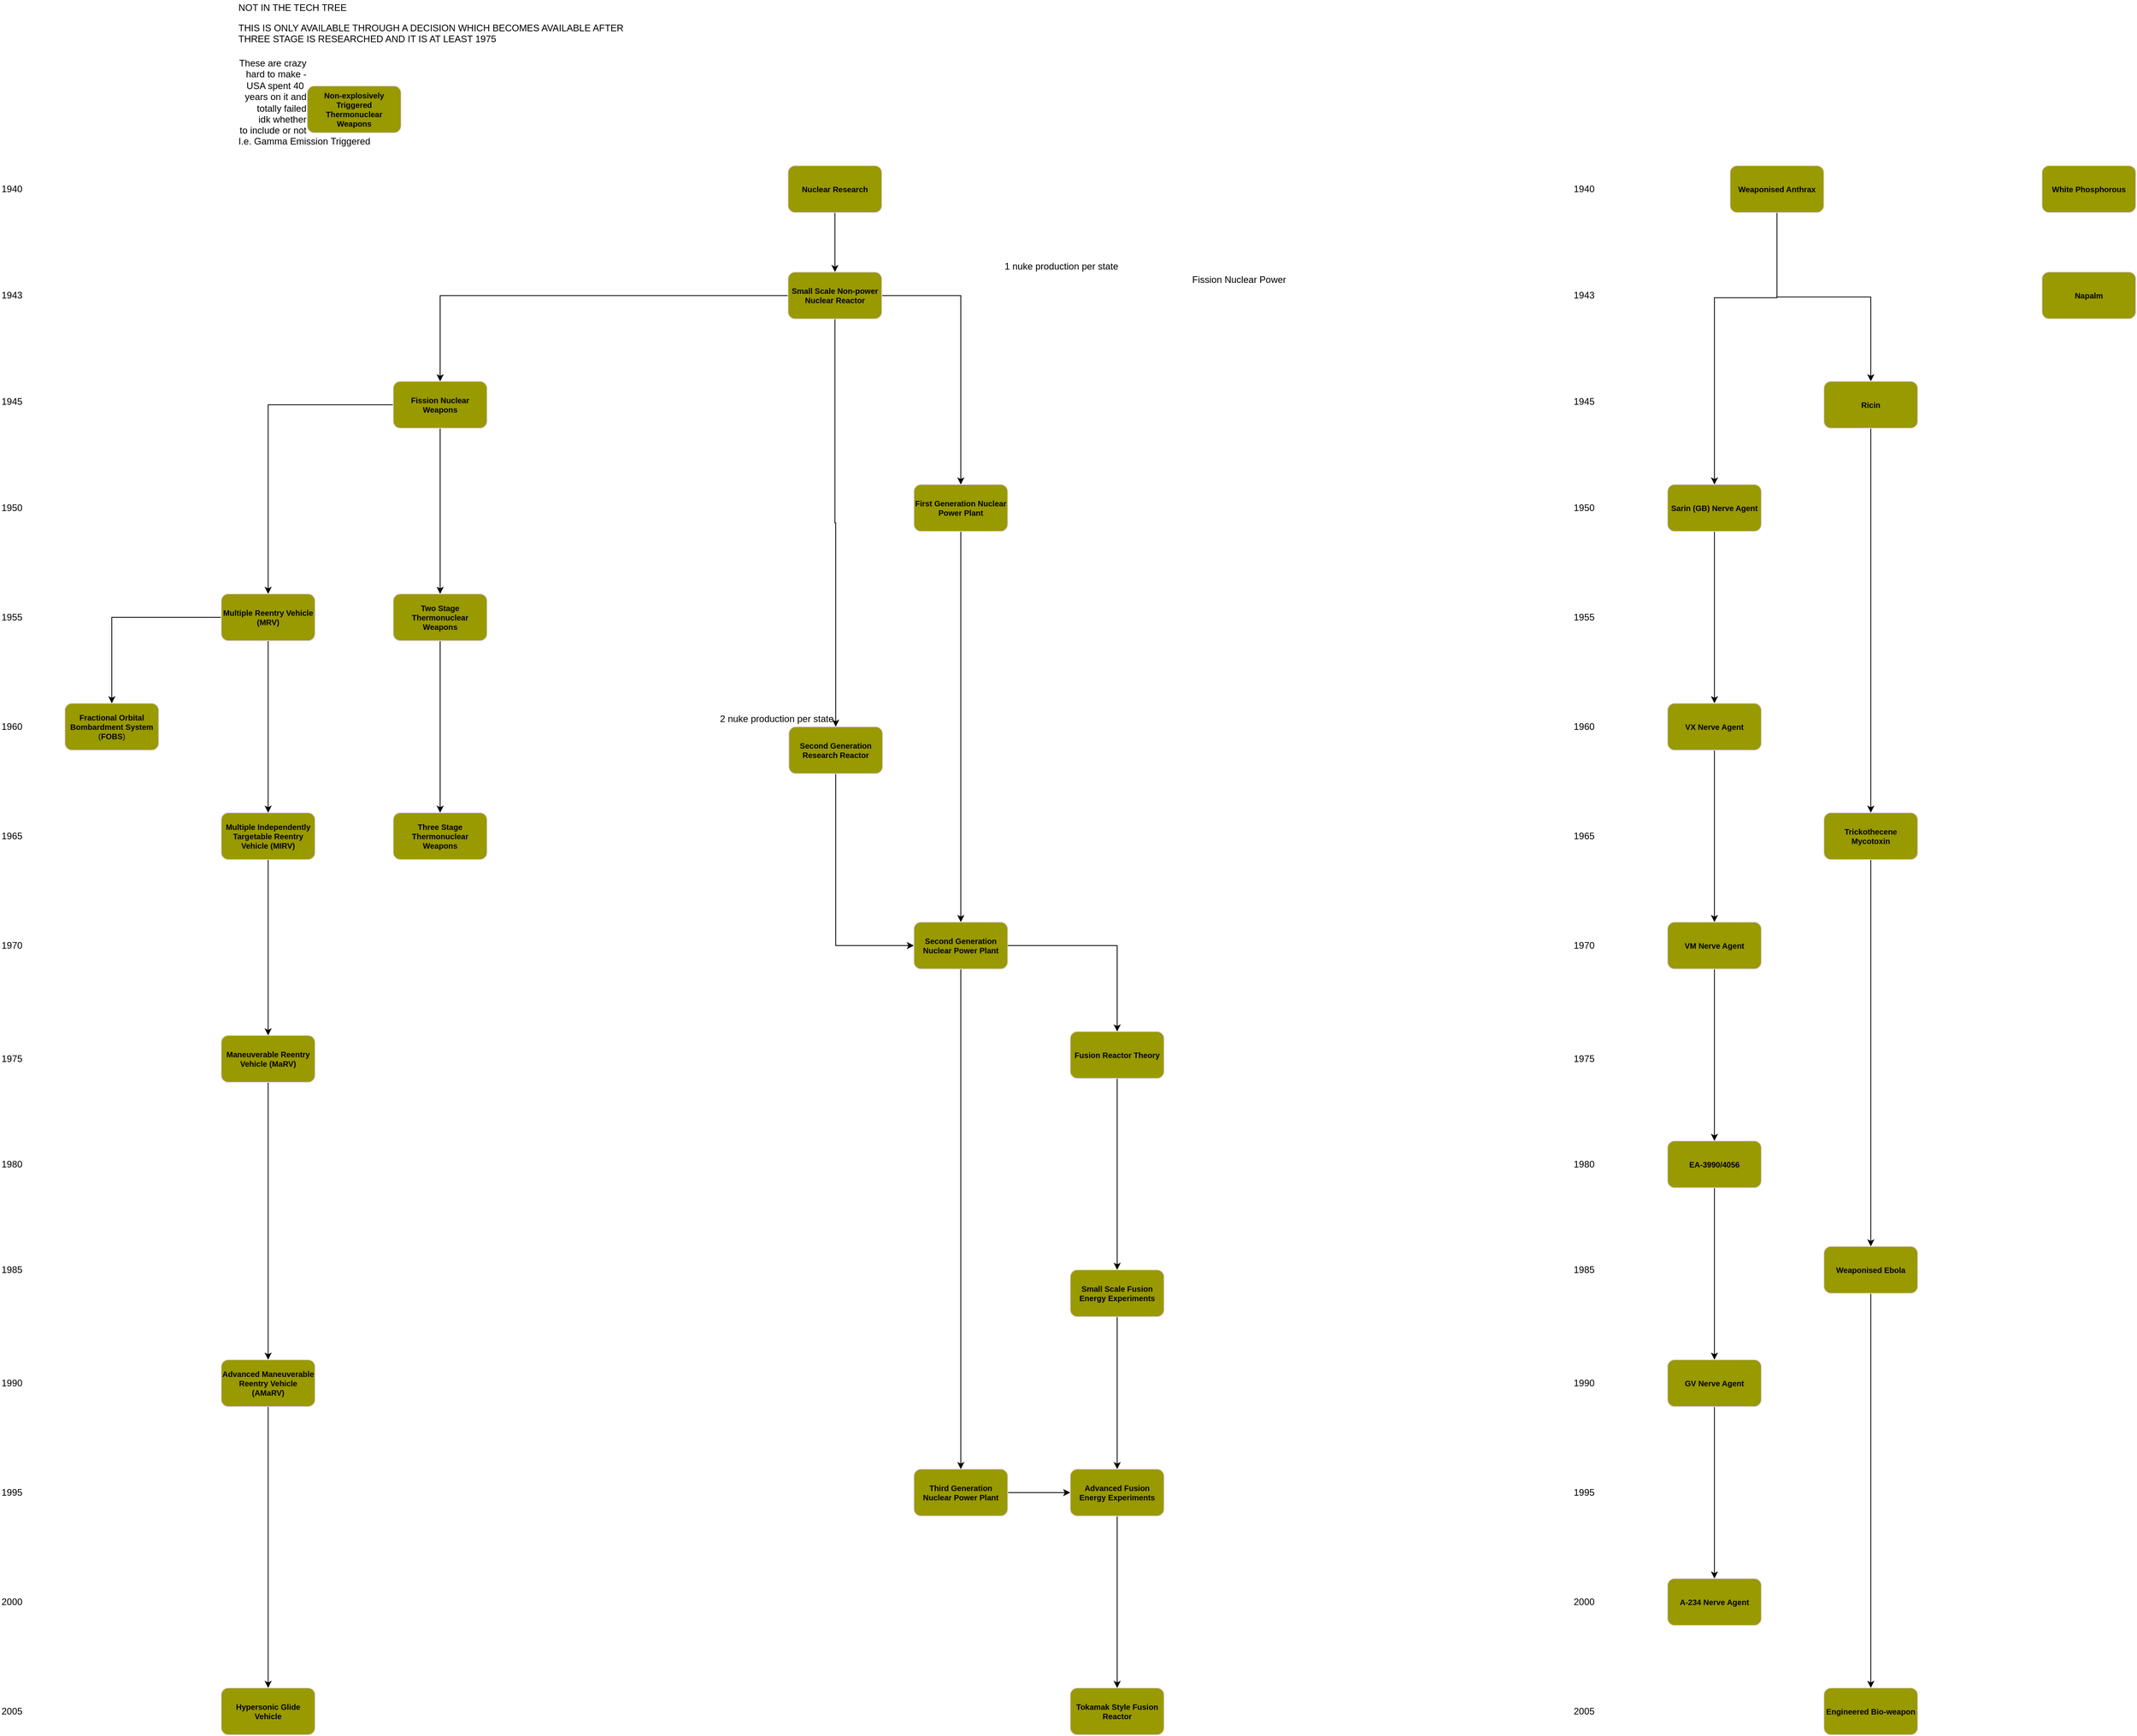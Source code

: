 <mxfile version="14.4.3" type="device" pages="3"><diagram id="LGnJy6R85uIkekp77w7t" name="New"><mxGraphModel dx="1717" dy="1173" grid="1" gridSize="10" guides="1" tooltips="1" connect="1" arrows="1" fold="1" page="1" pageScale="1" pageWidth="850" pageHeight="1100" math="0" shadow="0"><root><mxCell id="hmajC_2kE4zUviIP6AZj-0"/><mxCell id="hmajC_2kE4zUviIP6AZj-1" parent="hmajC_2kE4zUviIP6AZj-0"/><mxCell id="Ye10KYCo7cSgK0ZTVQ4U-0" value="1945" style="text;html=1;resizable=0;points=[];autosize=1;align=left;verticalAlign=top;spacingTop=-4;" vertex="1" parent="hmajC_2kE4zUviIP6AZj-1"><mxGeometry x="827" y="1313.167" width="40" height="20" as="geometry"/></mxCell><mxCell id="Ye10KYCo7cSgK0ZTVQ4U-1" value="1950" style="text;html=1;resizable=0;points=[];autosize=1;align=left;verticalAlign=top;spacingTop=-4;" vertex="1" parent="hmajC_2kE4zUviIP6AZj-1"><mxGeometry x="827" y="1449.167" width="40" height="20" as="geometry"/></mxCell><mxCell id="Ye10KYCo7cSgK0ZTVQ4U-2" value="1955" style="text;html=1;resizable=0;points=[];autosize=1;align=left;verticalAlign=top;spacingTop=-4;" vertex="1" parent="hmajC_2kE4zUviIP6AZj-1"><mxGeometry x="827" y="1589.167" width="40" height="20" as="geometry"/></mxCell><mxCell id="Ye10KYCo7cSgK0ZTVQ4U-3" value="1960" style="text;html=1;resizable=0;points=[];autosize=1;align=left;verticalAlign=top;spacingTop=-4;" vertex="1" parent="hmajC_2kE4zUviIP6AZj-1"><mxGeometry x="827" y="1729.167" width="40" height="20" as="geometry"/></mxCell><mxCell id="Ye10KYCo7cSgK0ZTVQ4U-4" value="1965" style="text;html=1;resizable=0;points=[];autosize=1;align=left;verticalAlign=top;spacingTop=-4;" vertex="1" parent="hmajC_2kE4zUviIP6AZj-1"><mxGeometry x="827" y="1869.167" width="40" height="20" as="geometry"/></mxCell><mxCell id="Ye10KYCo7cSgK0ZTVQ4U-5" value="1970" style="text;html=1;resizable=0;points=[];autosize=1;align=left;verticalAlign=top;spacingTop=-4;fontStyle=0" vertex="1" parent="hmajC_2kE4zUviIP6AZj-1"><mxGeometry x="827" y="2009.167" width="40" height="20" as="geometry"/></mxCell><mxCell id="Ye10KYCo7cSgK0ZTVQ4U-6" value="1975" style="text;html=1;resizable=0;points=[];autosize=1;align=left;verticalAlign=top;spacingTop=-4;fontStyle=0" vertex="1" parent="hmajC_2kE4zUviIP6AZj-1"><mxGeometry x="827" y="2154.167" width="40" height="20" as="geometry"/></mxCell><mxCell id="Ye10KYCo7cSgK0ZTVQ4U-7" value="1980" style="text;html=1;resizable=0;points=[];autosize=1;align=left;verticalAlign=top;spacingTop=-4;fontStyle=0" vertex="1" parent="hmajC_2kE4zUviIP6AZj-1"><mxGeometry x="827" y="2289.167" width="40" height="20" as="geometry"/></mxCell><mxCell id="Ye10KYCo7cSgK0ZTVQ4U-8" value="1985" style="text;html=1;resizable=0;points=[];autosize=1;align=left;verticalAlign=top;spacingTop=-4;fontStyle=0" vertex="1" parent="hmajC_2kE4zUviIP6AZj-1"><mxGeometry x="827" y="2424.167" width="40" height="20" as="geometry"/></mxCell><mxCell id="Ye10KYCo7cSgK0ZTVQ4U-9" value="1990" style="text;html=1;resizable=0;points=[];autosize=1;align=left;verticalAlign=top;spacingTop=-4;fontStyle=0" vertex="1" parent="hmajC_2kE4zUviIP6AZj-1"><mxGeometry x="827" y="2569.167" width="40" height="20" as="geometry"/></mxCell><mxCell id="Ye10KYCo7cSgK0ZTVQ4U-10" value="1995" style="text;html=1;resizable=0;points=[];autosize=1;align=left;verticalAlign=top;spacingTop=-4;fontStyle=0" vertex="1" parent="hmajC_2kE4zUviIP6AZj-1"><mxGeometry x="827" y="2709.167" width="40" height="20" as="geometry"/></mxCell><mxCell id="Ye10KYCo7cSgK0ZTVQ4U-11" value="2000" style="text;html=1;resizable=0;points=[];autosize=1;align=left;verticalAlign=top;spacingTop=-4;fontStyle=0" vertex="1" parent="hmajC_2kE4zUviIP6AZj-1"><mxGeometry x="827" y="2849.167" width="40" height="20" as="geometry"/></mxCell><mxCell id="Ye10KYCo7cSgK0ZTVQ4U-12" value="2005" style="text;html=1;resizable=0;points=[];autosize=1;align=left;verticalAlign=top;spacingTop=-4;fontStyle=0" vertex="1" parent="hmajC_2kE4zUviIP6AZj-1"><mxGeometry x="827" y="2989.167" width="40" height="20" as="geometry"/></mxCell><mxCell id="Ye10KYCo7cSgK0ZTVQ4U-13" value="1943" style="text;html=1;resizable=0;points=[];autosize=1;align=left;verticalAlign=top;spacingTop=-4;" vertex="1" parent="hmajC_2kE4zUviIP6AZj-1"><mxGeometry x="827" y="1177.167" width="40" height="20" as="geometry"/></mxCell><mxCell id="Ye10KYCo7cSgK0ZTVQ4U-14" style="edgeStyle=orthogonalEdgeStyle;rounded=0;orthogonalLoop=1;jettySize=auto;html=1;" edge="1" parent="hmajC_2kE4zUviIP6AZj-1" source="Ye10KYCo7cSgK0ZTVQ4U-15" target="Ye10KYCo7cSgK0ZTVQ4U-38"><mxGeometry relative="1" as="geometry"/></mxCell><mxCell id="Ye10KYCo7cSgK0ZTVQ4U-15" value="&lt;b&gt;Multiple Independently Targetable Reentry Vehicle (MIRV)&lt;br&gt;&lt;/b&gt;" style="rounded=1;whiteSpace=wrap;html=1;strokeColor=#E1D5E7;fillColor=#999900;gradientColor=none;fontSize=10;align=center;" vertex="1" parent="hmajC_2kE4zUviIP6AZj-1"><mxGeometry x="1110" y="1849" width="120" height="60" as="geometry"/></mxCell><mxCell id="Ye10KYCo7cSgK0ZTVQ4U-16" value="&lt;b&gt;Hypersonic Glide Vehicle&lt;br&gt;&lt;/b&gt;" style="rounded=1;whiteSpace=wrap;html=1;strokeColor=#E1D5E7;fillColor=#999900;gradientColor=none;fontSize=10;align=center;" vertex="1" parent="hmajC_2kE4zUviIP6AZj-1"><mxGeometry x="1110" y="2969" width="120" height="60" as="geometry"/></mxCell><mxCell id="Ye10KYCo7cSgK0ZTVQ4U-18" value="" style="edgeStyle=orthogonalEdgeStyle;rounded=0;orthogonalLoop=1;jettySize=auto;html=1;fontColor=#FFFFFF;" edge="1" parent="hmajC_2kE4zUviIP6AZj-1" source="Ye10KYCo7cSgK0ZTVQ4U-19" target="Ye10KYCo7cSgK0ZTVQ4U-23"><mxGeometry relative="1" as="geometry"/></mxCell><mxCell id="Ye10KYCo7cSgK0ZTVQ4U-19" value="&lt;b&gt;Nuclear Research&lt;br&gt;&lt;/b&gt;" style="rounded=1;whiteSpace=wrap;html=1;strokeColor=#E1D5E7;fillColor=#999900;gradientColor=none;fontSize=10;align=center;" vertex="1" parent="hmajC_2kE4zUviIP6AZj-1"><mxGeometry x="1835" y="1021" width="120" height="60" as="geometry"/></mxCell><mxCell id="Ye10KYCo7cSgK0ZTVQ4U-20" style="edgeStyle=orthogonalEdgeStyle;rounded=0;orthogonalLoop=1;jettySize=auto;html=1;" edge="1" parent="hmajC_2kE4zUviIP6AZj-1" source="Ye10KYCo7cSgK0ZTVQ4U-23" target="Ye10KYCo7cSgK0ZTVQ4U-43"><mxGeometry relative="1" as="geometry"/></mxCell><mxCell id="Ye10KYCo7cSgK0ZTVQ4U-21" value="" style="edgeStyle=orthogonalEdgeStyle;rounded=0;orthogonalLoop=1;jettySize=auto;html=1;" edge="1" parent="hmajC_2kE4zUviIP6AZj-1" source="Ye10KYCo7cSgK0ZTVQ4U-23" target="Ye10KYCo7cSgK0ZTVQ4U-26"><mxGeometry relative="1" as="geometry"/></mxCell><mxCell id="Ye10KYCo7cSgK0ZTVQ4U-106" style="edgeStyle=orthogonalEdgeStyle;rounded=0;orthogonalLoop=1;jettySize=auto;html=1;" edge="1" parent="hmajC_2kE4zUviIP6AZj-1" source="Ye10KYCo7cSgK0ZTVQ4U-23" target="Ye10KYCo7cSgK0ZTVQ4U-34"><mxGeometry relative="1" as="geometry"/></mxCell><mxCell id="Ye10KYCo7cSgK0ZTVQ4U-23" value="&lt;b&gt;Small Scale Non-power Nuclear Reactor&lt;br&gt;&lt;/b&gt;" style="rounded=1;whiteSpace=wrap;html=1;strokeColor=#E1D5E7;fillColor=#999900;gradientColor=none;fontSize=10;align=center;" vertex="1" parent="hmajC_2kE4zUviIP6AZj-1"><mxGeometry x="1835" y="1157.17" width="120" height="60" as="geometry"/></mxCell><mxCell id="Ye10KYCo7cSgK0ZTVQ4U-25" style="edgeStyle=orthogonalEdgeStyle;rounded=0;orthogonalLoop=1;jettySize=auto;html=1;entryX=0;entryY=0.5;entryDx=0;entryDy=0;exitX=0.5;exitY=1;exitDx=0;exitDy=0;" edge="1" parent="hmajC_2kE4zUviIP6AZj-1" source="Ye10KYCo7cSgK0ZTVQ4U-26" target="Ye10KYCo7cSgK0ZTVQ4U-46"><mxGeometry relative="1" as="geometry"/></mxCell><mxCell id="Ye10KYCo7cSgK0ZTVQ4U-26" value="&lt;b&gt;Second Generation Research Reactor&lt;br&gt;&lt;/b&gt;" style="rounded=1;whiteSpace=wrap;html=1;strokeColor=#E1D5E7;fillColor=#999900;gradientColor=none;fontSize=10;align=center;" vertex="1" parent="hmajC_2kE4zUviIP6AZj-1"><mxGeometry x="1836" y="1739" width="120" height="60" as="geometry"/></mxCell><mxCell id="Ye10KYCo7cSgK0ZTVQ4U-27" value="1940" style="text;html=1;resizable=0;points=[];autosize=1;align=left;verticalAlign=top;spacingTop=-4;" vertex="1" parent="hmajC_2kE4zUviIP6AZj-1"><mxGeometry x="827" y="1041.167" width="40" height="20" as="geometry"/></mxCell><mxCell id="Ye10KYCo7cSgK0ZTVQ4U-33" style="edgeStyle=orthogonalEdgeStyle;rounded=0;orthogonalLoop=1;jettySize=auto;html=1;" edge="1" parent="hmajC_2kE4zUviIP6AZj-1" source="Ye10KYCo7cSgK0ZTVQ4U-34" target="Ye10KYCo7cSgK0ZTVQ4U-36"><mxGeometry relative="1" as="geometry"/></mxCell><mxCell id="Ye10KYCo7cSgK0ZTVQ4U-107" style="edgeStyle=orthogonalEdgeStyle;rounded=0;orthogonalLoop=1;jettySize=auto;html=1;" edge="1" parent="hmajC_2kE4zUviIP6AZj-1" source="Ye10KYCo7cSgK0ZTVQ4U-34" target="Ye10KYCo7cSgK0ZTVQ4U-55"><mxGeometry relative="1" as="geometry"/></mxCell><mxCell id="Ye10KYCo7cSgK0ZTVQ4U-34" value="&lt;b&gt;Fission Nuclear Weapons&lt;br&gt;&lt;/b&gt;" style="rounded=1;whiteSpace=wrap;html=1;strokeColor=#E1D5E7;fillColor=#999900;gradientColor=none;fontSize=10;align=center;" vertex="1" parent="hmajC_2kE4zUviIP6AZj-1"><mxGeometry x="1330" y="1297" width="120" height="60" as="geometry"/></mxCell><mxCell id="Ye10KYCo7cSgK0ZTVQ4U-35" style="edgeStyle=orthogonalEdgeStyle;rounded=0;orthogonalLoop=1;jettySize=auto;html=1;" edge="1" parent="hmajC_2kE4zUviIP6AZj-1" source="Ye10KYCo7cSgK0ZTVQ4U-36" target="Ye10KYCo7cSgK0ZTVQ4U-62"><mxGeometry relative="1" as="geometry"/></mxCell><mxCell id="Ye10KYCo7cSgK0ZTVQ4U-36" value="&lt;b&gt;Two Stage Thermonuclear Weapons&lt;br&gt;&lt;/b&gt;" style="rounded=1;whiteSpace=wrap;html=1;strokeColor=#E1D5E7;fillColor=#999900;gradientColor=none;fontSize=10;align=center;" vertex="1" parent="hmajC_2kE4zUviIP6AZj-1"><mxGeometry x="1330" y="1569" width="120" height="60" as="geometry"/></mxCell><mxCell id="Ye10KYCo7cSgK0ZTVQ4U-37" style="edgeStyle=orthogonalEdgeStyle;rounded=0;orthogonalLoop=1;jettySize=auto;html=1;fontColor=#FFFFFF;" edge="1" parent="hmajC_2kE4zUviIP6AZj-1" source="Ye10KYCo7cSgK0ZTVQ4U-38" target="Ye10KYCo7cSgK0ZTVQ4U-40"><mxGeometry relative="1" as="geometry"/></mxCell><mxCell id="Ye10KYCo7cSgK0ZTVQ4U-38" value="&lt;b&gt;Maneuverable Reentry Vehicle (MaRV)&lt;br&gt;&lt;/b&gt;" style="rounded=1;whiteSpace=wrap;html=1;strokeColor=#E1D5E7;fillColor=#999900;gradientColor=none;fontSize=10;align=center;" vertex="1" parent="hmajC_2kE4zUviIP6AZj-1"><mxGeometry x="1110" y="2134" width="120" height="60" as="geometry"/></mxCell><mxCell id="Ye10KYCo7cSgK0ZTVQ4U-39" style="edgeStyle=orthogonalEdgeStyle;rounded=0;orthogonalLoop=1;jettySize=auto;html=1;" edge="1" parent="hmajC_2kE4zUviIP6AZj-1" source="Ye10KYCo7cSgK0ZTVQ4U-40" target="Ye10KYCo7cSgK0ZTVQ4U-16"><mxGeometry relative="1" as="geometry"/></mxCell><mxCell id="Ye10KYCo7cSgK0ZTVQ4U-40" value="&lt;b&gt;Advanced Maneuverable Reentry Vehicle (AMaRV)&lt;/b&gt;&lt;b&gt;&lt;br&gt;&lt;/b&gt;" style="rounded=1;whiteSpace=wrap;html=1;strokeColor=#E1D5E7;fillColor=#999900;gradientColor=none;fontSize=10;align=center;" vertex="1" parent="hmajC_2kE4zUviIP6AZj-1"><mxGeometry x="1110" y="2549" width="120" height="60" as="geometry"/></mxCell><mxCell id="Ye10KYCo7cSgK0ZTVQ4U-41" value="&lt;b&gt;Fractional Orbital Bombardment System&lt;/b&gt; (&lt;b&gt;FOBS&lt;/b&gt;)&lt;b&gt;&lt;br&gt;&lt;/b&gt;" style="rounded=1;whiteSpace=wrap;html=1;strokeColor=#E1D5E7;fillColor=#999900;gradientColor=none;fontSize=10;align=center;" vertex="1" parent="hmajC_2kE4zUviIP6AZj-1"><mxGeometry x="910" y="1709" width="120" height="60" as="geometry"/></mxCell><mxCell id="Ye10KYCo7cSgK0ZTVQ4U-42" style="edgeStyle=orthogonalEdgeStyle;rounded=0;orthogonalLoop=1;jettySize=auto;html=1;" edge="1" parent="hmajC_2kE4zUviIP6AZj-1" source="Ye10KYCo7cSgK0ZTVQ4U-43" target="Ye10KYCo7cSgK0ZTVQ4U-46"><mxGeometry relative="1" as="geometry"/></mxCell><mxCell id="Ye10KYCo7cSgK0ZTVQ4U-43" value="&lt;b&gt;First Generation Nuclear Power Plant&lt;br&gt;&lt;/b&gt;" style="rounded=1;whiteSpace=wrap;html=1;strokeColor=#E1D5E7;fillColor=#999900;gradientColor=none;fontSize=10;align=center;" vertex="1" parent="hmajC_2kE4zUviIP6AZj-1"><mxGeometry x="1996" y="1429" width="120" height="60" as="geometry"/></mxCell><mxCell id="Ye10KYCo7cSgK0ZTVQ4U-44" style="edgeStyle=orthogonalEdgeStyle;rounded=0;orthogonalLoop=1;jettySize=auto;html=1;" edge="1" parent="hmajC_2kE4zUviIP6AZj-1" source="Ye10KYCo7cSgK0ZTVQ4U-68" target="Ye10KYCo7cSgK0ZTVQ4U-85"><mxGeometry relative="1" as="geometry"><mxPoint x="3020" y="1489" as="sourcePoint"/></mxGeometry></mxCell><mxCell id="Ye10KYCo7cSgK0ZTVQ4U-45" style="edgeStyle=orthogonalEdgeStyle;rounded=0;orthogonalLoop=1;jettySize=auto;html=1;" edge="1" parent="hmajC_2kE4zUviIP6AZj-1" source="Ye10KYCo7cSgK0ZTVQ4U-46" target="Ye10KYCo7cSgK0ZTVQ4U-51"><mxGeometry relative="1" as="geometry"/></mxCell><mxCell id="Ye10KYCo7cSgK0ZTVQ4U-46" value="&lt;b&gt;Second Generation Nuclear Power Plant&lt;br&gt;&lt;/b&gt;" style="rounded=1;whiteSpace=wrap;html=1;strokeColor=#E1D5E7;fillColor=#999900;gradientColor=none;fontSize=10;align=center;" vertex="1" parent="hmajC_2kE4zUviIP6AZj-1"><mxGeometry x="1996" y="1989" width="120" height="60" as="geometry"/></mxCell><mxCell id="Ye10KYCo7cSgK0ZTVQ4U-47" value="" style="edgeStyle=orthogonalEdgeStyle;rounded=0;orthogonalLoop=1;jettySize=auto;html=1;" edge="1" parent="hmajC_2kE4zUviIP6AZj-1" source="Ye10KYCo7cSgK0ZTVQ4U-46" target="Ye10KYCo7cSgK0ZTVQ4U-49"><mxGeometry relative="1" as="geometry"><mxPoint x="2620" y="2049" as="sourcePoint"/></mxGeometry></mxCell><mxCell id="Ye10KYCo7cSgK0ZTVQ4U-48" style="edgeStyle=orthogonalEdgeStyle;rounded=0;orthogonalLoop=1;jettySize=auto;html=1;" edge="1" parent="hmajC_2kE4zUviIP6AZj-1" source="Ye10KYCo7cSgK0ZTVQ4U-49" target="Ye10KYCo7cSgK0ZTVQ4U-59"><mxGeometry relative="1" as="geometry"/></mxCell><mxCell id="Ye10KYCo7cSgK0ZTVQ4U-49" value="&lt;b&gt;Fusion Reactor Theory&lt;br&gt;&lt;/b&gt;" style="rounded=1;whiteSpace=wrap;html=1;strokeColor=#E1D5E7;fillColor=#999900;gradientColor=none;fontSize=10;align=center;" vertex="1" parent="hmajC_2kE4zUviIP6AZj-1"><mxGeometry x="2196" y="2129" width="120" height="60" as="geometry"/></mxCell><mxCell id="Ye10KYCo7cSgK0ZTVQ4U-50" value="" style="edgeStyle=orthogonalEdgeStyle;rounded=0;orthogonalLoop=1;jettySize=auto;html=1;" edge="1" parent="hmajC_2kE4zUviIP6AZj-1" source="Ye10KYCo7cSgK0ZTVQ4U-51" target="Ye10KYCo7cSgK0ZTVQ4U-61"><mxGeometry relative="1" as="geometry"/></mxCell><mxCell id="Ye10KYCo7cSgK0ZTVQ4U-51" value="&lt;b&gt;Third Generation Nuclear Power Plant&lt;br&gt;&lt;/b&gt;" style="rounded=1;whiteSpace=wrap;html=1;strokeColor=#E1D5E7;fillColor=#999900;gradientColor=none;fontSize=10;align=center;" vertex="1" parent="hmajC_2kE4zUviIP6AZj-1"><mxGeometry x="1996" y="2689" width="120" height="60" as="geometry"/></mxCell><mxCell id="Ye10KYCo7cSgK0ZTVQ4U-52" value="1 nuke production per state" style="text;html=1;resizable=0;points=[];autosize=1;align=left;verticalAlign=top;spacingTop=-4;" vertex="1" parent="hmajC_2kE4zUviIP6AZj-1"><mxGeometry x="2110" y="1140" width="160" height="20" as="geometry"/></mxCell><mxCell id="Ye10KYCo7cSgK0ZTVQ4U-53" style="edgeStyle=orthogonalEdgeStyle;rounded=0;orthogonalLoop=1;jettySize=auto;html=1;" edge="1" parent="hmajC_2kE4zUviIP6AZj-1" source="Ye10KYCo7cSgK0ZTVQ4U-55" target="Ye10KYCo7cSgK0ZTVQ4U-15"><mxGeometry relative="1" as="geometry"/></mxCell><mxCell id="Ye10KYCo7cSgK0ZTVQ4U-54" style="edgeStyle=orthogonalEdgeStyle;rounded=0;orthogonalLoop=1;jettySize=auto;html=1;" edge="1" parent="hmajC_2kE4zUviIP6AZj-1" source="Ye10KYCo7cSgK0ZTVQ4U-55" target="Ye10KYCo7cSgK0ZTVQ4U-41"><mxGeometry relative="1" as="geometry"/></mxCell><mxCell id="Ye10KYCo7cSgK0ZTVQ4U-55" value="&lt;b&gt;Multiple Reentry Vehicle (MRV)&lt;br&gt;&lt;/b&gt;" style="rounded=1;whiteSpace=wrap;html=1;strokeColor=#E1D5E7;fillColor=#999900;gradientColor=none;fontSize=10;align=center;" vertex="1" parent="hmajC_2kE4zUviIP6AZj-1"><mxGeometry x="1110" y="1569" width="120" height="60" as="geometry"/></mxCell><mxCell id="Ye10KYCo7cSgK0ZTVQ4U-56" value="Fission Nuclear Power" style="text;html=1;resizable=0;points=[];autosize=1;align=left;verticalAlign=top;spacingTop=-4;" vertex="1" parent="hmajC_2kE4zUviIP6AZj-1"><mxGeometry x="2350" y="1157" width="140" height="20" as="geometry"/></mxCell><mxCell id="Ye10KYCo7cSgK0ZTVQ4U-57" value="&lt;b&gt;Tokamak Style Fusion Reactor&lt;br&gt;&lt;/b&gt;" style="rounded=1;whiteSpace=wrap;html=1;strokeColor=#E1D5E7;fillColor=#999900;gradientColor=none;fontSize=10;align=center;" vertex="1" parent="hmajC_2kE4zUviIP6AZj-1"><mxGeometry x="2196" y="2969" width="120" height="60" as="geometry"/></mxCell><mxCell id="Ye10KYCo7cSgK0ZTVQ4U-58" style="edgeStyle=orthogonalEdgeStyle;rounded=0;orthogonalLoop=1;jettySize=auto;html=1;" edge="1" parent="hmajC_2kE4zUviIP6AZj-1" source="Ye10KYCo7cSgK0ZTVQ4U-59" target="Ye10KYCo7cSgK0ZTVQ4U-61"><mxGeometry relative="1" as="geometry"/></mxCell><mxCell id="Ye10KYCo7cSgK0ZTVQ4U-59" value="&lt;b&gt;Small Scale Fusion Energy Experiments&lt;br&gt;&lt;/b&gt;" style="rounded=1;whiteSpace=wrap;html=1;strokeColor=#E1D5E7;fillColor=#999900;gradientColor=none;fontSize=10;align=center;" vertex="1" parent="hmajC_2kE4zUviIP6AZj-1"><mxGeometry x="2196" y="2434" width="120" height="60" as="geometry"/></mxCell><mxCell id="Ye10KYCo7cSgK0ZTVQ4U-60" style="edgeStyle=orthogonalEdgeStyle;rounded=0;orthogonalLoop=1;jettySize=auto;html=1;" edge="1" parent="hmajC_2kE4zUviIP6AZj-1" source="Ye10KYCo7cSgK0ZTVQ4U-61" target="Ye10KYCo7cSgK0ZTVQ4U-57"><mxGeometry relative="1" as="geometry"/></mxCell><mxCell id="Ye10KYCo7cSgK0ZTVQ4U-61" value="&lt;b&gt;Advanced Fusion Energy Experiments&lt;br&gt;&lt;/b&gt;" style="rounded=1;whiteSpace=wrap;html=1;strokeColor=#E1D5E7;fillColor=#999900;gradientColor=none;fontSize=10;align=center;" vertex="1" parent="hmajC_2kE4zUviIP6AZj-1"><mxGeometry x="2196" y="2689" width="120" height="60" as="geometry"/></mxCell><mxCell id="Ye10KYCo7cSgK0ZTVQ4U-62" value="&lt;b&gt;Three Stage Thermonuclear Weapons&lt;br&gt;&lt;/b&gt;" style="rounded=1;whiteSpace=wrap;html=1;strokeColor=#E1D5E7;fillColor=#999900;gradientColor=none;fontSize=10;align=center;" vertex="1" parent="hmajC_2kE4zUviIP6AZj-1"><mxGeometry x="1330" y="1849" width="120" height="60" as="geometry"/></mxCell><mxCell id="Ye10KYCo7cSgK0ZTVQ4U-63" value="&lt;b&gt;Non-explosively Triggered Thermonuclear Weapons&lt;br&gt;&lt;/b&gt;" style="rounded=1;whiteSpace=wrap;html=1;strokeColor=#E1D5E7;fillColor=#999900;gradientColor=none;fontSize=10;align=center;" vertex="1" parent="hmajC_2kE4zUviIP6AZj-1"><mxGeometry x="1220" y="919" width="120" height="60" as="geometry"/></mxCell><mxCell id="Ye10KYCo7cSgK0ZTVQ4U-64" value="These are crazy&lt;br&gt;hard to make -&lt;br&gt;USA spent 40&amp;nbsp;&lt;br&gt;years on it and&lt;br&gt;totally failed&lt;br&gt;idk whether&lt;br&gt;to include or not" style="text;html=1;resizable=0;points=[];autosize=1;align=right;verticalAlign=top;spacingTop=-4;" vertex="1" parent="hmajC_2kE4zUviIP6AZj-1"><mxGeometry x="1120" y="880" width="100" height="100" as="geometry"/></mxCell><mxCell id="Ye10KYCo7cSgK0ZTVQ4U-65" value="I.e. Gamma Emission Triggered" style="text;html=1;resizable=0;points=[];autosize=1;align=left;verticalAlign=top;spacingTop=-4;" vertex="1" parent="hmajC_2kE4zUviIP6AZj-1"><mxGeometry x="1130" y="980" width="180" height="20" as="geometry"/></mxCell><mxCell id="Ye10KYCo7cSgK0ZTVQ4U-66" value="2 nuke production per state" style="text;html=1;resizable=0;points=[];autosize=1;align=left;verticalAlign=top;spacingTop=-4;" vertex="1" parent="hmajC_2kE4zUviIP6AZj-1"><mxGeometry x="1746" y="1719" width="160" height="20" as="geometry"/></mxCell><mxCell id="Ye10KYCo7cSgK0ZTVQ4U-67" value="&lt;b&gt;Napalm&lt;/b&gt;&lt;b&gt;&lt;br&gt;&lt;/b&gt;" style="rounded=1;whiteSpace=wrap;html=1;strokeColor=#E1D5E7;fillColor=#999900;gradientColor=none;fontSize=10;align=center;" vertex="1" parent="hmajC_2kE4zUviIP6AZj-1"><mxGeometry x="3438.966" y="1157" width="120" height="60" as="geometry"/></mxCell><mxCell id="Ye10KYCo7cSgK0ZTVQ4U-68" value="&lt;b&gt;Sarin (GB) Nerve Agent&lt;/b&gt;&lt;b&gt;&lt;br&gt;&lt;/b&gt;" style="rounded=1;whiteSpace=wrap;html=1;strokeColor=#E1D5E7;fillColor=#999900;gradientColor=none;fontSize=10;align=center;" vertex="1" parent="hmajC_2kE4zUviIP6AZj-1"><mxGeometry x="2960" y="1429" width="120" height="60" as="geometry"/></mxCell><mxCell id="Ye10KYCo7cSgK0ZTVQ4U-69" value="1945" style="text;html=1;resizable=0;points=[];autosize=1;align=left;verticalAlign=top;spacingTop=-4;" vertex="1" parent="hmajC_2kE4zUviIP6AZj-1"><mxGeometry x="2837.5" y="1313.167" width="40" height="20" as="geometry"/></mxCell><mxCell id="Ye10KYCo7cSgK0ZTVQ4U-70" value="1950" style="text;html=1;resizable=0;points=[];autosize=1;align=left;verticalAlign=top;spacingTop=-4;" vertex="1" parent="hmajC_2kE4zUviIP6AZj-1"><mxGeometry x="2837.5" y="1449.167" width="40" height="20" as="geometry"/></mxCell><mxCell id="Ye10KYCo7cSgK0ZTVQ4U-71" value="1955" style="text;html=1;resizable=0;points=[];autosize=1;align=left;verticalAlign=top;spacingTop=-4;" vertex="1" parent="hmajC_2kE4zUviIP6AZj-1"><mxGeometry x="2837.5" y="1589.167" width="40" height="20" as="geometry"/></mxCell><mxCell id="Ye10KYCo7cSgK0ZTVQ4U-72" value="1960" style="text;html=1;resizable=0;points=[];autosize=1;align=left;verticalAlign=top;spacingTop=-4;" vertex="1" parent="hmajC_2kE4zUviIP6AZj-1"><mxGeometry x="2837.5" y="1729.167" width="40" height="20" as="geometry"/></mxCell><mxCell id="Ye10KYCo7cSgK0ZTVQ4U-73" value="1965" style="text;html=1;resizable=0;points=[];autosize=1;align=left;verticalAlign=top;spacingTop=-4;" vertex="1" parent="hmajC_2kE4zUviIP6AZj-1"><mxGeometry x="2837.5" y="1869.167" width="40" height="20" as="geometry"/></mxCell><mxCell id="Ye10KYCo7cSgK0ZTVQ4U-74" value="1970" style="text;html=1;resizable=0;points=[];autosize=1;align=left;verticalAlign=top;spacingTop=-4;fontStyle=0" vertex="1" parent="hmajC_2kE4zUviIP6AZj-1"><mxGeometry x="2837.5" y="2009.167" width="40" height="20" as="geometry"/></mxCell><mxCell id="Ye10KYCo7cSgK0ZTVQ4U-75" value="1975" style="text;html=1;resizable=0;points=[];autosize=1;align=left;verticalAlign=top;spacingTop=-4;fontStyle=0" vertex="1" parent="hmajC_2kE4zUviIP6AZj-1"><mxGeometry x="2837.5" y="2154.167" width="40" height="20" as="geometry"/></mxCell><mxCell id="Ye10KYCo7cSgK0ZTVQ4U-76" value="1980" style="text;html=1;resizable=0;points=[];autosize=1;align=left;verticalAlign=top;spacingTop=-4;fontStyle=0" vertex="1" parent="hmajC_2kE4zUviIP6AZj-1"><mxGeometry x="2837.5" y="2289.167" width="40" height="20" as="geometry"/></mxCell><mxCell id="Ye10KYCo7cSgK0ZTVQ4U-77" value="1985" style="text;html=1;resizable=0;points=[];autosize=1;align=left;verticalAlign=top;spacingTop=-4;fontStyle=0" vertex="1" parent="hmajC_2kE4zUviIP6AZj-1"><mxGeometry x="2837.5" y="2424.167" width="40" height="20" as="geometry"/></mxCell><mxCell id="Ye10KYCo7cSgK0ZTVQ4U-78" value="1990" style="text;html=1;resizable=0;points=[];autosize=1;align=left;verticalAlign=top;spacingTop=-4;fontStyle=0" vertex="1" parent="hmajC_2kE4zUviIP6AZj-1"><mxGeometry x="2837.5" y="2569.167" width="40" height="20" as="geometry"/></mxCell><mxCell id="Ye10KYCo7cSgK0ZTVQ4U-79" value="1995" style="text;html=1;resizable=0;points=[];autosize=1;align=left;verticalAlign=top;spacingTop=-4;fontStyle=0" vertex="1" parent="hmajC_2kE4zUviIP6AZj-1"><mxGeometry x="2837.5" y="2709.167" width="40" height="20" as="geometry"/></mxCell><mxCell id="Ye10KYCo7cSgK0ZTVQ4U-80" value="2000" style="text;html=1;resizable=0;points=[];autosize=1;align=left;verticalAlign=top;spacingTop=-4;fontStyle=0" vertex="1" parent="hmajC_2kE4zUviIP6AZj-1"><mxGeometry x="2837.5" y="2849.167" width="40" height="20" as="geometry"/></mxCell><mxCell id="Ye10KYCo7cSgK0ZTVQ4U-81" value="2005" style="text;html=1;resizable=0;points=[];autosize=1;align=left;verticalAlign=top;spacingTop=-4;fontStyle=0" vertex="1" parent="hmajC_2kE4zUviIP6AZj-1"><mxGeometry x="2837.5" y="2989.167" width="40" height="20" as="geometry"/></mxCell><mxCell id="Ye10KYCo7cSgK0ZTVQ4U-82" value="1943" style="text;html=1;resizable=0;points=[];autosize=1;align=left;verticalAlign=top;spacingTop=-4;" vertex="1" parent="hmajC_2kE4zUviIP6AZj-1"><mxGeometry x="2837.5" y="1177.167" width="40" height="20" as="geometry"/></mxCell><mxCell id="Ye10KYCo7cSgK0ZTVQ4U-83" value="1940" style="text;html=1;resizable=0;points=[];autosize=1;align=left;verticalAlign=top;spacingTop=-4;" vertex="1" parent="hmajC_2kE4zUviIP6AZj-1"><mxGeometry x="2837.5" y="1041.167" width="40" height="20" as="geometry"/></mxCell><mxCell id="Ye10KYCo7cSgK0ZTVQ4U-84" style="edgeStyle=orthogonalEdgeStyle;rounded=0;orthogonalLoop=1;jettySize=auto;html=1;" edge="1" parent="hmajC_2kE4zUviIP6AZj-1" source="Ye10KYCo7cSgK0ZTVQ4U-85" target="Ye10KYCo7cSgK0ZTVQ4U-87"><mxGeometry relative="1" as="geometry"/></mxCell><mxCell id="Ye10KYCo7cSgK0ZTVQ4U-85" value="&lt;b&gt;VX Nerve Agent&lt;br&gt;&lt;/b&gt;" style="rounded=1;whiteSpace=wrap;html=1;strokeColor=#E1D5E7;fillColor=#999900;gradientColor=none;fontSize=10;align=center;" vertex="1" parent="hmajC_2kE4zUviIP6AZj-1"><mxGeometry x="2960" y="1709" width="120" height="60" as="geometry"/></mxCell><mxCell id="Ye10KYCo7cSgK0ZTVQ4U-86" style="edgeStyle=orthogonalEdgeStyle;rounded=0;orthogonalLoop=1;jettySize=auto;html=1;" edge="1" parent="hmajC_2kE4zUviIP6AZj-1" source="Ye10KYCo7cSgK0ZTVQ4U-87" target="Ye10KYCo7cSgK0ZTVQ4U-89"><mxGeometry relative="1" as="geometry"/></mxCell><mxCell id="Ye10KYCo7cSgK0ZTVQ4U-87" value="&lt;b&gt;VM Nerve Agent&lt;br&gt;&lt;/b&gt;" style="rounded=1;whiteSpace=wrap;html=1;strokeColor=#E1D5E7;fillColor=#999900;gradientColor=none;fontSize=10;align=center;" vertex="1" parent="hmajC_2kE4zUviIP6AZj-1"><mxGeometry x="2960" y="1989" width="120" height="60" as="geometry"/></mxCell><mxCell id="Ye10KYCo7cSgK0ZTVQ4U-88" style="edgeStyle=orthogonalEdgeStyle;rounded=0;orthogonalLoop=1;jettySize=auto;html=1;" edge="1" parent="hmajC_2kE4zUviIP6AZj-1" source="Ye10KYCo7cSgK0ZTVQ4U-89" target="Ye10KYCo7cSgK0ZTVQ4U-93"><mxGeometry relative="1" as="geometry"/></mxCell><mxCell id="Ye10KYCo7cSgK0ZTVQ4U-89" value="&lt;b&gt;EA-3990/4056&lt;br&gt;&lt;/b&gt;" style="rounded=1;whiteSpace=wrap;html=1;strokeColor=#E1D5E7;fillColor=#999900;gradientColor=none;fontSize=10;align=center;" vertex="1" parent="hmajC_2kE4zUviIP6AZj-1"><mxGeometry x="2960" y="2269" width="120" height="60" as="geometry"/></mxCell><mxCell id="Ye10KYCo7cSgK0ZTVQ4U-90" style="edgeStyle=orthogonalEdgeStyle;rounded=0;orthogonalLoop=1;jettySize=auto;html=1;" edge="1" parent="hmajC_2kE4zUviIP6AZj-1" source="Ye10KYCo7cSgK0ZTVQ4U-91" target="Ye10KYCo7cSgK0ZTVQ4U-95"><mxGeometry relative="1" as="geometry"/></mxCell><mxCell id="Ye10KYCo7cSgK0ZTVQ4U-91" value="&lt;b&gt;Trickothecene Mycotoxin&lt;br&gt;&lt;/b&gt;" style="rounded=1;whiteSpace=wrap;html=1;strokeColor=#E1D5E7;fillColor=#999900;gradientColor=none;fontSize=10;align=center;" vertex="1" parent="hmajC_2kE4zUviIP6AZj-1"><mxGeometry x="3160" y="1849" width="120" height="60" as="geometry"/></mxCell><mxCell id="Ye10KYCo7cSgK0ZTVQ4U-92" style="edgeStyle=orthogonalEdgeStyle;rounded=0;orthogonalLoop=1;jettySize=auto;html=1;" edge="1" parent="hmajC_2kE4zUviIP6AZj-1" source="Ye10KYCo7cSgK0ZTVQ4U-93" target="Ye10KYCo7cSgK0ZTVQ4U-96"><mxGeometry relative="1" as="geometry"/></mxCell><mxCell id="Ye10KYCo7cSgK0ZTVQ4U-93" value="&lt;b&gt;GV Nerve Agent&lt;br&gt;&lt;/b&gt;" style="rounded=1;whiteSpace=wrap;html=1;strokeColor=#E1D5E7;fillColor=#999900;gradientColor=none;fontSize=10;align=center;" vertex="1" parent="hmajC_2kE4zUviIP6AZj-1"><mxGeometry x="2960" y="2549" width="120" height="60" as="geometry"/></mxCell><mxCell id="Ye10KYCo7cSgK0ZTVQ4U-94" style="edgeStyle=orthogonalEdgeStyle;rounded=0;orthogonalLoop=1;jettySize=auto;html=1;" edge="1" parent="hmajC_2kE4zUviIP6AZj-1" source="Ye10KYCo7cSgK0ZTVQ4U-95" target="Ye10KYCo7cSgK0ZTVQ4U-97"><mxGeometry relative="1" as="geometry"/></mxCell><mxCell id="Ye10KYCo7cSgK0ZTVQ4U-95" value="&lt;b&gt;Weaponised Ebola&lt;br&gt;&lt;/b&gt;" style="rounded=1;whiteSpace=wrap;html=1;strokeColor=#E1D5E7;fillColor=#999900;gradientColor=none;fontSize=10;align=center;" vertex="1" parent="hmajC_2kE4zUviIP6AZj-1"><mxGeometry x="3160" y="2404" width="120" height="60" as="geometry"/></mxCell><mxCell id="Ye10KYCo7cSgK0ZTVQ4U-96" value="&lt;b&gt;A-234 Nerve Agent&lt;br&gt;&lt;/b&gt;" style="rounded=1;whiteSpace=wrap;html=1;strokeColor=#E1D5E7;fillColor=#999900;gradientColor=none;fontSize=10;align=center;" vertex="1" parent="hmajC_2kE4zUviIP6AZj-1"><mxGeometry x="2960" y="2829" width="120" height="60" as="geometry"/></mxCell><mxCell id="Ye10KYCo7cSgK0ZTVQ4U-97" value="&lt;b&gt;Engineered Bio-weapon&lt;br&gt;&lt;/b&gt;" style="rounded=1;whiteSpace=wrap;html=1;strokeColor=#E1D5E7;fillColor=#999900;gradientColor=none;fontSize=10;align=center;" vertex="1" parent="hmajC_2kE4zUviIP6AZj-1"><mxGeometry x="3160" y="2969" width="120" height="60" as="geometry"/></mxCell><mxCell id="Ye10KYCo7cSgK0ZTVQ4U-98" style="edgeStyle=orthogonalEdgeStyle;rounded=0;orthogonalLoop=1;jettySize=auto;html=1;" edge="1" parent="hmajC_2kE4zUviIP6AZj-1" source="Ye10KYCo7cSgK0ZTVQ4U-100" target="Ye10KYCo7cSgK0ZTVQ4U-102"><mxGeometry relative="1" as="geometry"/></mxCell><mxCell id="Ye10KYCo7cSgK0ZTVQ4U-99" style="edgeStyle=orthogonalEdgeStyle;rounded=0;orthogonalLoop=1;jettySize=auto;html=1;" edge="1" parent="hmajC_2kE4zUviIP6AZj-1" source="Ye10KYCo7cSgK0ZTVQ4U-100" target="Ye10KYCo7cSgK0ZTVQ4U-68"><mxGeometry relative="1" as="geometry"><Array as="points"><mxPoint x="3100" y="1190"/><mxPoint x="3020" y="1190"/></Array></mxGeometry></mxCell><mxCell id="Ye10KYCo7cSgK0ZTVQ4U-100" value="&lt;b&gt;Weaponised Anthrax&lt;br&gt;&lt;/b&gt;" style="rounded=1;whiteSpace=wrap;html=1;strokeColor=#E1D5E7;fillColor=#999900;gradientColor=none;fontSize=10;align=center;" vertex="1" parent="hmajC_2kE4zUviIP6AZj-1"><mxGeometry x="3040" y="1021" width="120" height="60" as="geometry"/></mxCell><mxCell id="Ye10KYCo7cSgK0ZTVQ4U-101" style="edgeStyle=orthogonalEdgeStyle;rounded=0;orthogonalLoop=1;jettySize=auto;html=1;" edge="1" parent="hmajC_2kE4zUviIP6AZj-1" source="Ye10KYCo7cSgK0ZTVQ4U-102" target="Ye10KYCo7cSgK0ZTVQ4U-91"><mxGeometry relative="1" as="geometry"/></mxCell><mxCell id="Ye10KYCo7cSgK0ZTVQ4U-102" value="&lt;b&gt;Ricin&lt;br&gt;&lt;/b&gt;" style="rounded=1;whiteSpace=wrap;html=1;strokeColor=#E1D5E7;fillColor=#999900;gradientColor=none;fontSize=10;align=center;" vertex="1" parent="hmajC_2kE4zUviIP6AZj-1"><mxGeometry x="3160" y="1297" width="120" height="60" as="geometry"/></mxCell><mxCell id="Ye10KYCo7cSgK0ZTVQ4U-103" value="&lt;b&gt;White Phosphorous&lt;/b&gt;&lt;b&gt;&lt;br&gt;&lt;/b&gt;" style="rounded=1;whiteSpace=wrap;html=1;strokeColor=#E1D5E7;fillColor=#999900;gradientColor=none;fontSize=10;align=center;" vertex="1" parent="hmajC_2kE4zUviIP6AZj-1"><mxGeometry x="3438.966" y="1021" width="120" height="60" as="geometry"/></mxCell><mxCell id="Ye10KYCo7cSgK0ZTVQ4U-104" value="THIS IS ONLY AVAILABLE THROUGH A DECISION WHICH BECOMES AVAILABLE AFTER&lt;br&gt;THREE STAGE IS RESEARCHED AND IT IS AT LEAST 1975" style="text;html=1;resizable=0;points=[];autosize=1;align=left;verticalAlign=top;spacingTop=-4;" vertex="1" parent="hmajC_2kE4zUviIP6AZj-1"><mxGeometry x="1130" y="835" width="510" height="30" as="geometry"/></mxCell><mxCell id="Ye10KYCo7cSgK0ZTVQ4U-105" value="NOT IN THE TECH TREE" style="text;html=1;resizable=0;points=[];autosize=1;align=left;verticalAlign=top;spacingTop=-4;" vertex="1" parent="hmajC_2kE4zUviIP6AZj-1"><mxGeometry x="1130" y="809" width="150" height="20" as="geometry"/></mxCell></root></mxGraphModel></diagram><diagram id="Ry4GipmUYu1JIvqs2-Xy" name="Current"><mxGraphModel dx="1626" dy="1676" grid="1" gridSize="10" guides="1" tooltips="1" connect="1" arrows="1" fold="1" page="1" pageScale="1" pageWidth="827" pageHeight="1169" math="0" shadow="0"><root><mxCell id="ZtoOjImLo3-7bodzybg--0"/><mxCell id="ZtoOjImLo3-7bodzybg--1" parent="ZtoOjImLo3-7bodzybg--0"/><mxCell id="ZtoOjImLo3-7bodzybg--2" value="1945" style="text;html=1;resizable=0;points=[];autosize=1;align=left;verticalAlign=top;spacingTop=-4;" parent="ZtoOjImLo3-7bodzybg--1" vertex="1"><mxGeometry x="827" y="1313.167" width="40" height="20" as="geometry"/></mxCell><mxCell id="ZtoOjImLo3-7bodzybg--3" value="1950" style="text;html=1;resizable=0;points=[];autosize=1;align=left;verticalAlign=top;spacingTop=-4;" parent="ZtoOjImLo3-7bodzybg--1" vertex="1"><mxGeometry x="827" y="1449.167" width="40" height="20" as="geometry"/></mxCell><mxCell id="ZtoOjImLo3-7bodzybg--4" value="1955" style="text;html=1;resizable=0;points=[];autosize=1;align=left;verticalAlign=top;spacingTop=-4;" parent="ZtoOjImLo3-7bodzybg--1" vertex="1"><mxGeometry x="827" y="1589.167" width="40" height="20" as="geometry"/></mxCell><mxCell id="ZtoOjImLo3-7bodzybg--5" value="1960" style="text;html=1;resizable=0;points=[];autosize=1;align=left;verticalAlign=top;spacingTop=-4;" parent="ZtoOjImLo3-7bodzybg--1" vertex="1"><mxGeometry x="827" y="1729.167" width="40" height="20" as="geometry"/></mxCell><mxCell id="ZtoOjImLo3-7bodzybg--6" value="1965" style="text;html=1;resizable=0;points=[];autosize=1;align=left;verticalAlign=top;spacingTop=-4;" parent="ZtoOjImLo3-7bodzybg--1" vertex="1"><mxGeometry x="827" y="1869.167" width="40" height="20" as="geometry"/></mxCell><mxCell id="ZtoOjImLo3-7bodzybg--7" value="1970" style="text;html=1;resizable=0;points=[];autosize=1;align=left;verticalAlign=top;spacingTop=-4;fontStyle=0" parent="ZtoOjImLo3-7bodzybg--1" vertex="1"><mxGeometry x="827" y="2009.167" width="40" height="20" as="geometry"/></mxCell><mxCell id="ZtoOjImLo3-7bodzybg--8" value="1975" style="text;html=1;resizable=0;points=[];autosize=1;align=left;verticalAlign=top;spacingTop=-4;fontStyle=0" parent="ZtoOjImLo3-7bodzybg--1" vertex="1"><mxGeometry x="827" y="2154.167" width="40" height="20" as="geometry"/></mxCell><mxCell id="ZtoOjImLo3-7bodzybg--9" value="1980" style="text;html=1;resizable=0;points=[];autosize=1;align=left;verticalAlign=top;spacingTop=-4;fontStyle=0" parent="ZtoOjImLo3-7bodzybg--1" vertex="1"><mxGeometry x="827" y="2289.167" width="40" height="20" as="geometry"/></mxCell><mxCell id="ZtoOjImLo3-7bodzybg--10" value="1985" style="text;html=1;resizable=0;points=[];autosize=1;align=left;verticalAlign=top;spacingTop=-4;fontStyle=0" parent="ZtoOjImLo3-7bodzybg--1" vertex="1"><mxGeometry x="827" y="2424.167" width="40" height="20" as="geometry"/></mxCell><mxCell id="ZtoOjImLo3-7bodzybg--11" value="1990" style="text;html=1;resizable=0;points=[];autosize=1;align=left;verticalAlign=top;spacingTop=-4;fontStyle=0" parent="ZtoOjImLo3-7bodzybg--1" vertex="1"><mxGeometry x="827" y="2569.167" width="40" height="20" as="geometry"/></mxCell><mxCell id="ZtoOjImLo3-7bodzybg--12" value="1995" style="text;html=1;resizable=0;points=[];autosize=1;align=left;verticalAlign=top;spacingTop=-4;fontStyle=0" parent="ZtoOjImLo3-7bodzybg--1" vertex="1"><mxGeometry x="827" y="2709.167" width="40" height="20" as="geometry"/></mxCell><mxCell id="ZtoOjImLo3-7bodzybg--13" value="2000" style="text;html=1;resizable=0;points=[];autosize=1;align=left;verticalAlign=top;spacingTop=-4;fontStyle=0" parent="ZtoOjImLo3-7bodzybg--1" vertex="1"><mxGeometry x="827" y="2849.167" width="40" height="20" as="geometry"/></mxCell><mxCell id="ZtoOjImLo3-7bodzybg--14" value="2005" style="text;html=1;resizable=0;points=[];autosize=1;align=left;verticalAlign=top;spacingTop=-4;fontStyle=0" parent="ZtoOjImLo3-7bodzybg--1" vertex="1"><mxGeometry x="827" y="2989.167" width="40" height="20" as="geometry"/></mxCell><mxCell id="ZtoOjImLo3-7bodzybg--15" value="1943" style="text;html=1;resizable=0;points=[];autosize=1;align=left;verticalAlign=top;spacingTop=-4;" parent="ZtoOjImLo3-7bodzybg--1" vertex="1"><mxGeometry x="827" y="1177.167" width="40" height="20" as="geometry"/></mxCell><mxCell id="itz_yqq0kxSR3A695TTN-9" style="edgeStyle=orthogonalEdgeStyle;rounded=0;orthogonalLoop=1;jettySize=auto;html=1;" parent="ZtoOjImLo3-7bodzybg--1" source="t6Rz_zUp-41nc4jJQ-8k-0" target="t6Rz_zUp-41nc4jJQ-8k-3" edge="1"><mxGeometry relative="1" as="geometry"/></mxCell><mxCell id="t6Rz_zUp-41nc4jJQ-8k-0" value="&lt;b&gt;Multiple Independently Targetable Reentry Vehicle (MIRV)&lt;br&gt;&lt;/b&gt;" style="rounded=1;whiteSpace=wrap;html=1;strokeColor=#E1D5E7;fillColor=#999900;gradientColor=none;fontSize=10;align=center;" parent="ZtoOjImLo3-7bodzybg--1" vertex="1"><mxGeometry x="1110" y="1849" width="120" height="60" as="geometry"/></mxCell><mxCell id="t6Rz_zUp-41nc4jJQ-8k-11" value="&lt;b&gt;Hypersonic Glide Vehicle&lt;br&gt;&lt;/b&gt;" style="rounded=1;whiteSpace=wrap;html=1;strokeColor=#E1D5E7;fillColor=#999900;gradientColor=none;fontSize=10;align=center;" parent="ZtoOjImLo3-7bodzybg--1" vertex="1"><mxGeometry x="1110" y="2969" width="120" height="60" as="geometry"/></mxCell><mxCell id="NXVfIDPZBXB0H13uhvZg-0" style="edgeStyle=orthogonalEdgeStyle;rounded=0;orthogonalLoop=1;jettySize=auto;html=1;fontColor=#FFFFFF;" parent="ZtoOjImLo3-7bodzybg--1" source="aT-jX-EVeK6T6-2Q5aJy-4" target="aT-jX-EVeK6T6-2Q5aJy-7" edge="1"><mxGeometry relative="1" as="geometry"/></mxCell><mxCell id="NXVfIDPZBXB0H13uhvZg-2" value="" style="edgeStyle=orthogonalEdgeStyle;rounded=0;orthogonalLoop=1;jettySize=auto;html=1;fontColor=#FFFFFF;" parent="ZtoOjImLo3-7bodzybg--1" source="aT-jX-EVeK6T6-2Q5aJy-4" target="NXVfIDPZBXB0H13uhvZg-1" edge="1"><mxGeometry relative="1" as="geometry"/></mxCell><mxCell id="aT-jX-EVeK6T6-2Q5aJy-4" value="&lt;b&gt;Nuclear Research&lt;br&gt;&lt;/b&gt;" style="rounded=1;whiteSpace=wrap;html=1;strokeColor=#E1D5E7;fillColor=#999900;gradientColor=none;fontSize=10;align=center;" parent="ZtoOjImLo3-7bodzybg--1" vertex="1"><mxGeometry x="1835" y="1021" width="120" height="60" as="geometry"/></mxCell><mxCell id="vlcD6V7UI8OCsj-w0BiY-5" style="edgeStyle=orthogonalEdgeStyle;rounded=0;orthogonalLoop=1;jettySize=auto;html=1;" parent="ZtoOjImLo3-7bodzybg--1" source="NXVfIDPZBXB0H13uhvZg-1" target="vlcD6V7UI8OCsj-w0BiY-1" edge="1"><mxGeometry relative="1" as="geometry"/></mxCell><mxCell id="QrP2zabAr0t-vGRLwnEa-4" value="" style="edgeStyle=orthogonalEdgeStyle;rounded=0;orthogonalLoop=1;jettySize=auto;html=1;" parent="ZtoOjImLo3-7bodzybg--1" source="NXVfIDPZBXB0H13uhvZg-1" target="QrP2zabAr0t-vGRLwnEa-3" edge="1"><mxGeometry relative="1" as="geometry"/></mxCell><mxCell id="86yBGMnqIHSRMVRUMOZM-2" value="" style="edgeStyle=orthogonalEdgeStyle;rounded=0;orthogonalLoop=1;jettySize=auto;html=1;" parent="ZtoOjImLo3-7bodzybg--1" source="NXVfIDPZBXB0H13uhvZg-1" target="86yBGMnqIHSRMVRUMOZM-1" edge="1"><mxGeometry relative="1" as="geometry"/></mxCell><mxCell id="NXVfIDPZBXB0H13uhvZg-1" value="&lt;b&gt;Small Scale Non-power Nuclear Reactor&lt;br&gt;&lt;/b&gt;" style="rounded=1;whiteSpace=wrap;html=1;strokeColor=#E1D5E7;fillColor=#999900;gradientColor=none;fontSize=10;align=center;" parent="ZtoOjImLo3-7bodzybg--1" vertex="1"><mxGeometry x="2200" y="1157" width="120" height="60" as="geometry"/></mxCell><mxCell id="86yBGMnqIHSRMVRUMOZM-1" value="&lt;b&gt;Navalised Nuclear Power Reactor&lt;br&gt;&lt;/b&gt;" style="rounded=1;whiteSpace=wrap;html=1;strokeColor=#E1D5E7;fillColor=#999900;gradientColor=none;fontSize=10;align=center;" parent="ZtoOjImLo3-7bodzybg--1" vertex="1"><mxGeometry x="2000" y="1429" width="120" height="60" as="geometry"/></mxCell><mxCell id="QrP2zabAr0t-vGRLwnEa-5" style="edgeStyle=orthogonalEdgeStyle;rounded=0;orthogonalLoop=1;jettySize=auto;html=1;entryX=0;entryY=0.5;entryDx=0;entryDy=0;exitX=0.5;exitY=1;exitDx=0;exitDy=0;" parent="ZtoOjImLo3-7bodzybg--1" source="QrP2zabAr0t-vGRLwnEa-3" target="vlcD6V7UI8OCsj-w0BiY-2" edge="1"><mxGeometry relative="1" as="geometry"/></mxCell><mxCell id="QrP2zabAr0t-vGRLwnEa-3" value="&lt;b&gt;Second Generation Research Reactor&lt;br&gt;&lt;/b&gt;" style="rounded=1;whiteSpace=wrap;html=1;strokeColor=#E1D5E7;fillColor=#999900;gradientColor=none;fontSize=10;align=center;" parent="ZtoOjImLo3-7bodzybg--1" vertex="1"><mxGeometry x="2200" y="1739" width="120" height="60" as="geometry"/></mxCell><mxCell id="aT-jX-EVeK6T6-2Q5aJy-5" value="1940" style="text;html=1;resizable=0;points=[];autosize=1;align=left;verticalAlign=top;spacingTop=-4;" parent="ZtoOjImLo3-7bodzybg--1" vertex="1"><mxGeometry x="827" y="1041.167" width="40" height="20" as="geometry"/></mxCell><mxCell id="itz_yqq0kxSR3A695TTN-4" style="edgeStyle=orthogonalEdgeStyle;rounded=0;orthogonalLoop=1;jettySize=auto;html=1;" parent="ZtoOjImLo3-7bodzybg--1" source="aT-jX-EVeK6T6-2Q5aJy-7" target="zbj4stAJITVGft0XTIZj-0" edge="1"><mxGeometry relative="1" as="geometry"/></mxCell><mxCell id="itz_yqq0kxSR3A695TTN-6" value="" style="edgeStyle=orthogonalEdgeStyle;rounded=0;orthogonalLoop=1;jettySize=auto;html=1;" parent="ZtoOjImLo3-7bodzybg--1" source="aT-jX-EVeK6T6-2Q5aJy-7" target="itz_yqq0kxSR3A695TTN-5" edge="1"><mxGeometry relative="1" as="geometry"/></mxCell><mxCell id="aT-jX-EVeK6T6-2Q5aJy-7" value="&lt;b&gt;Nuclear Weapons Theory&lt;br&gt;&lt;/b&gt;" style="rounded=1;whiteSpace=wrap;html=1;strokeColor=#E1D5E7;fillColor=#999900;gradientColor=none;fontSize=10;align=center;" parent="ZtoOjImLo3-7bodzybg--1" vertex="1"><mxGeometry x="1310" y="1157" width="120" height="60" as="geometry"/></mxCell><mxCell id="itz_yqq0kxSR3A695TTN-10" style="edgeStyle=orthogonalEdgeStyle;rounded=0;orthogonalLoop=1;jettySize=auto;html=1;" parent="ZtoOjImLo3-7bodzybg--1" source="itz_yqq0kxSR3A695TTN-5" target="QrP2zabAr0t-vGRLwnEa-0" edge="1"><mxGeometry relative="1" as="geometry"/></mxCell><mxCell id="itz_yqq0kxSR3A695TTN-5" value="&lt;b&gt;Advanced Nuclear Weapons Delivery Theory&lt;br&gt;&lt;/b&gt;" style="rounded=1;whiteSpace=wrap;html=1;strokeColor=#E1D5E7;fillColor=#999900;gradientColor=none;fontSize=10;align=center;" parent="ZtoOjImLo3-7bodzybg--1" vertex="1"><mxGeometry x="1110" y="1297" width="120" height="60" as="geometry"/></mxCell><mxCell id="itz_yqq0kxSR3A695TTN-1" style="edgeStyle=orthogonalEdgeStyle;rounded=0;orthogonalLoop=1;jettySize=auto;html=1;" parent="ZtoOjImLo3-7bodzybg--1" source="zbj4stAJITVGft0XTIZj-0" target="zbj4stAJITVGft0XTIZj-4" edge="1"><mxGeometry relative="1" as="geometry"/></mxCell><mxCell id="zbj4stAJITVGft0XTIZj-0" value="&lt;b&gt;Fission Nuclear Weapons&lt;br&gt;&lt;/b&gt;" style="rounded=1;whiteSpace=wrap;html=1;strokeColor=#E1D5E7;fillColor=#999900;gradientColor=none;fontSize=10;align=center;" parent="ZtoOjImLo3-7bodzybg--1" vertex="1"><mxGeometry x="1510" y="1297" width="120" height="60" as="geometry"/></mxCell><mxCell id="WCqSUQ8n_Q0FQ1lubUAA-0" style="edgeStyle=orthogonalEdgeStyle;rounded=0;orthogonalLoop=1;jettySize=auto;html=1;" parent="ZtoOjImLo3-7bodzybg--1" source="zbj4stAJITVGft0XTIZj-4" target="YeFv2ZMEjDwjoERj9HHZ-0" edge="1"><mxGeometry relative="1" as="geometry"/></mxCell><mxCell id="zbj4stAJITVGft0XTIZj-4" value="&lt;b&gt;Two Stage Thermonuclear Weapons&lt;br&gt;&lt;/b&gt;" style="rounded=1;whiteSpace=wrap;html=1;strokeColor=#E1D5E7;fillColor=#999900;gradientColor=none;fontSize=10;align=center;" parent="ZtoOjImLo3-7bodzybg--1" vertex="1"><mxGeometry x="1510" y="1569" width="120" height="60" as="geometry"/></mxCell><mxCell id="t6Rz_zUp-41nc4jJQ-8k-5" style="edgeStyle=orthogonalEdgeStyle;rounded=0;orthogonalLoop=1;jettySize=auto;html=1;fontColor=#FFFFFF;" parent="ZtoOjImLo3-7bodzybg--1" source="t6Rz_zUp-41nc4jJQ-8k-3" target="t6Rz_zUp-41nc4jJQ-8k-4" edge="1"><mxGeometry relative="1" as="geometry"/></mxCell><mxCell id="t6Rz_zUp-41nc4jJQ-8k-3" value="&lt;b&gt;Maneuverable Reentry Vehicle (MaRV)&lt;br&gt;&lt;/b&gt;" style="rounded=1;whiteSpace=wrap;html=1;strokeColor=#E1D5E7;fillColor=#999900;gradientColor=none;fontSize=10;align=center;" parent="ZtoOjImLo3-7bodzybg--1" vertex="1"><mxGeometry x="1110" y="2134" width="120" height="60" as="geometry"/></mxCell><mxCell id="itz_yqq0kxSR3A695TTN-11" style="edgeStyle=orthogonalEdgeStyle;rounded=0;orthogonalLoop=1;jettySize=auto;html=1;" parent="ZtoOjImLo3-7bodzybg--1" source="t6Rz_zUp-41nc4jJQ-8k-4" target="t6Rz_zUp-41nc4jJQ-8k-11" edge="1"><mxGeometry relative="1" as="geometry"/></mxCell><mxCell id="t6Rz_zUp-41nc4jJQ-8k-4" value="&lt;b&gt;Advanced Maneuverable Reentry Vehicle (AMaRV)&lt;/b&gt;&lt;b&gt;&lt;br&gt;&lt;/b&gt;" style="rounded=1;whiteSpace=wrap;html=1;strokeColor=#E1D5E7;fillColor=#999900;gradientColor=none;fontSize=10;align=center;" parent="ZtoOjImLo3-7bodzybg--1" vertex="1"><mxGeometry x="1110" y="2549" width="120" height="60" as="geometry"/></mxCell><mxCell id="t6Rz_zUp-41nc4jJQ-8k-8" value="&lt;b&gt;Fractional Orbital Bombardment System&lt;/b&gt; (&lt;b&gt;FOBS&lt;/b&gt;)&lt;b&gt;&lt;br&gt;&lt;/b&gt;" style="rounded=1;whiteSpace=wrap;html=1;strokeColor=#E1D5E7;fillColor=#999900;gradientColor=none;fontSize=10;align=center;" parent="ZtoOjImLo3-7bodzybg--1" vertex="1"><mxGeometry x="910" y="1709" width="120" height="60" as="geometry"/></mxCell><mxCell id="vlcD6V7UI8OCsj-w0BiY-6" style="edgeStyle=orthogonalEdgeStyle;rounded=0;orthogonalLoop=1;jettySize=auto;html=1;" parent="ZtoOjImLo3-7bodzybg--1" source="vlcD6V7UI8OCsj-w0BiY-1" target="vlcD6V7UI8OCsj-w0BiY-2" edge="1"><mxGeometry relative="1" as="geometry"/></mxCell><mxCell id="vlcD6V7UI8OCsj-w0BiY-1" value="&lt;b&gt;First Generation Nuclear Power Plant&lt;br&gt;&lt;/b&gt;" style="rounded=1;whiteSpace=wrap;html=1;strokeColor=#E1D5E7;fillColor=#999900;gradientColor=none;fontSize=10;align=center;" parent="ZtoOjImLo3-7bodzybg--1" vertex="1"><mxGeometry x="2360" y="1429" width="120" height="60" as="geometry"/></mxCell><mxCell id="8eEhqbETFYOBhLmBpjX2-87" style="edgeStyle=orthogonalEdgeStyle;rounded=0;orthogonalLoop=1;jettySize=auto;html=1;" parent="ZtoOjImLo3-7bodzybg--1" source="8eEhqbETFYOBhLmBpjX2-68" target="8eEhqbETFYOBhLmBpjX2-86" edge="1"><mxGeometry relative="1" as="geometry"><mxPoint x="3020" y="1489" as="sourcePoint"/></mxGeometry></mxCell><mxCell id="vlcD6V7UI8OCsj-w0BiY-7" style="edgeStyle=orthogonalEdgeStyle;rounded=0;orthogonalLoop=1;jettySize=auto;html=1;" parent="ZtoOjImLo3-7bodzybg--1" source="vlcD6V7UI8OCsj-w0BiY-2" target="vlcD6V7UI8OCsj-w0BiY-4" edge="1"><mxGeometry relative="1" as="geometry"/></mxCell><mxCell id="vlcD6V7UI8OCsj-w0BiY-2" value="&lt;b&gt;Second Generation Nuclear Power Plant&lt;br&gt;&lt;/b&gt;" style="rounded=1;whiteSpace=wrap;html=1;strokeColor=#E1D5E7;fillColor=#999900;gradientColor=none;fontSize=10;align=center;" parent="ZtoOjImLo3-7bodzybg--1" vertex="1"><mxGeometry x="2360" y="1989" width="120" height="60" as="geometry"/></mxCell><mxCell id="EAq71burDjCtaCAmwnif-3" value="" style="edgeStyle=orthogonalEdgeStyle;rounded=0;orthogonalLoop=1;jettySize=auto;html=1;" parent="ZtoOjImLo3-7bodzybg--1" source="vlcD6V7UI8OCsj-w0BiY-2" target="EAq71burDjCtaCAmwnif-2" edge="1"><mxGeometry relative="1" as="geometry"><mxPoint x="2620" y="2049" as="sourcePoint"/></mxGeometry></mxCell><mxCell id="3RVp8QbyQuHYSqiq_lkX-3" style="edgeStyle=orthogonalEdgeStyle;rounded=0;orthogonalLoop=1;jettySize=auto;html=1;" parent="ZtoOjImLo3-7bodzybg--1" source="EAq71burDjCtaCAmwnif-2" target="3RVp8QbyQuHYSqiq_lkX-1" edge="1"><mxGeometry relative="1" as="geometry"/></mxCell><mxCell id="EAq71burDjCtaCAmwnif-2" value="&lt;b&gt;Fusion Reactor Theory&lt;br&gt;&lt;/b&gt;" style="rounded=1;whiteSpace=wrap;html=1;strokeColor=#E1D5E7;fillColor=#999900;gradientColor=none;fontSize=10;align=center;" parent="ZtoOjImLo3-7bodzybg--1" vertex="1"><mxGeometry x="2560" y="2129" width="120" height="60" as="geometry"/></mxCell><mxCell id="3RVp8QbyQuHYSqiq_lkX-7" value="" style="edgeStyle=orthogonalEdgeStyle;rounded=0;orthogonalLoop=1;jettySize=auto;html=1;" parent="ZtoOjImLo3-7bodzybg--1" source="vlcD6V7UI8OCsj-w0BiY-4" target="3RVp8QbyQuHYSqiq_lkX-2" edge="1"><mxGeometry relative="1" as="geometry"/></mxCell><mxCell id="vlcD6V7UI8OCsj-w0BiY-4" value="&lt;b&gt;Third Generation Nuclear Power Plant&lt;br&gt;&lt;/b&gt;" style="rounded=1;whiteSpace=wrap;html=1;strokeColor=#E1D5E7;fillColor=#999900;gradientColor=none;fontSize=10;align=center;" parent="ZtoOjImLo3-7bodzybg--1" vertex="1"><mxGeometry x="2360" y="2689" width="120" height="60" as="geometry"/></mxCell><mxCell id="vlcD6V7UI8OCsj-w0BiY-11" value="1 nuke production per state" style="text;html=1;resizable=0;points=[];autosize=1;align=left;verticalAlign=top;spacingTop=-4;" parent="ZtoOjImLo3-7bodzybg--1" vertex="1"><mxGeometry x="2110" y="1140" width="160" height="20" as="geometry"/></mxCell><mxCell id="QrP2zabAr0t-vGRLwnEa-1" style="edgeStyle=orthogonalEdgeStyle;rounded=0;orthogonalLoop=1;jettySize=auto;html=1;" parent="ZtoOjImLo3-7bodzybg--1" source="QrP2zabAr0t-vGRLwnEa-0" target="t6Rz_zUp-41nc4jJQ-8k-0" edge="1"><mxGeometry relative="1" as="geometry"/></mxCell><mxCell id="itz_yqq0kxSR3A695TTN-15" style="edgeStyle=orthogonalEdgeStyle;rounded=0;orthogonalLoop=1;jettySize=auto;html=1;" parent="ZtoOjImLo3-7bodzybg--1" source="QrP2zabAr0t-vGRLwnEa-0" target="t6Rz_zUp-41nc4jJQ-8k-8" edge="1"><mxGeometry relative="1" as="geometry"/></mxCell><mxCell id="QrP2zabAr0t-vGRLwnEa-0" value="&lt;b&gt;Multiple Reentry Vehicle (MRV)&lt;br&gt;&lt;/b&gt;" style="rounded=1;whiteSpace=wrap;html=1;strokeColor=#E1D5E7;fillColor=#999900;gradientColor=none;fontSize=10;align=center;" parent="ZtoOjImLo3-7bodzybg--1" vertex="1"><mxGeometry x="1110" y="1569" width="120" height="60" as="geometry"/></mxCell><mxCell id="QrP2zabAr0t-vGRLwnEa-2" value="Fission Nuclear Power" style="text;html=1;resizable=0;points=[];autosize=1;align=left;verticalAlign=top;spacingTop=-4;" parent="ZtoOjImLo3-7bodzybg--1" vertex="1"><mxGeometry x="2350" y="1157" width="140" height="20" as="geometry"/></mxCell><mxCell id="3RVp8QbyQuHYSqiq_lkX-0" value="&lt;b&gt;Tokamak Style Fusion Reactor&lt;br&gt;&lt;/b&gt;" style="rounded=1;whiteSpace=wrap;html=1;strokeColor=#E1D5E7;fillColor=#999900;gradientColor=none;fontSize=10;align=center;" parent="ZtoOjImLo3-7bodzybg--1" vertex="1"><mxGeometry x="2560" y="2969" width="120" height="60" as="geometry"/></mxCell><mxCell id="3RVp8QbyQuHYSqiq_lkX-4" style="edgeStyle=orthogonalEdgeStyle;rounded=0;orthogonalLoop=1;jettySize=auto;html=1;" parent="ZtoOjImLo3-7bodzybg--1" source="3RVp8QbyQuHYSqiq_lkX-1" target="3RVp8QbyQuHYSqiq_lkX-2" edge="1"><mxGeometry relative="1" as="geometry"/></mxCell><mxCell id="3RVp8QbyQuHYSqiq_lkX-1" value="&lt;b&gt;Small Scale Fusion Energy Experiments&lt;br&gt;&lt;/b&gt;" style="rounded=1;whiteSpace=wrap;html=1;strokeColor=#E1D5E7;fillColor=#999900;gradientColor=none;fontSize=10;align=center;" parent="ZtoOjImLo3-7bodzybg--1" vertex="1"><mxGeometry x="2560" y="2434" width="120" height="60" as="geometry"/></mxCell><mxCell id="3RVp8QbyQuHYSqiq_lkX-5" style="edgeStyle=orthogonalEdgeStyle;rounded=0;orthogonalLoop=1;jettySize=auto;html=1;" parent="ZtoOjImLo3-7bodzybg--1" source="3RVp8QbyQuHYSqiq_lkX-2" target="3RVp8QbyQuHYSqiq_lkX-0" edge="1"><mxGeometry relative="1" as="geometry"/></mxCell><mxCell id="3RVp8QbyQuHYSqiq_lkX-2" value="&lt;b&gt;Advanced Fusion Energy Experiments&lt;br&gt;&lt;/b&gt;" style="rounded=1;whiteSpace=wrap;html=1;strokeColor=#E1D5E7;fillColor=#999900;gradientColor=none;fontSize=10;align=center;" parent="ZtoOjImLo3-7bodzybg--1" vertex="1"><mxGeometry x="2560" y="2689" width="120" height="60" as="geometry"/></mxCell><mxCell id="YeFv2ZMEjDwjoERj9HHZ-0" value="&lt;b&gt;Three Stage Thermonuclear Weapons&lt;br&gt;&lt;/b&gt;" style="rounded=1;whiteSpace=wrap;html=1;strokeColor=#E1D5E7;fillColor=#999900;gradientColor=none;fontSize=10;align=center;" parent="ZtoOjImLo3-7bodzybg--1" vertex="1"><mxGeometry x="1510" y="1849" width="120" height="60" as="geometry"/></mxCell><mxCell id="5fbJHdl0zMeGmCZXvkoL-0" value="&lt;b&gt;Non-explosively Triggered Thermonuclear Weapons&lt;br&gt;&lt;/b&gt;" style="rounded=1;whiteSpace=wrap;html=1;strokeColor=#E1D5E7;fillColor=#999900;gradientColor=none;fontSize=10;align=center;" parent="ZtoOjImLo3-7bodzybg--1" vertex="1"><mxGeometry x="1220" y="919" width="120" height="60" as="geometry"/></mxCell><mxCell id="5fbJHdl0zMeGmCZXvkoL-1" value="These are crazy&lt;br&gt;hard to make -&lt;br&gt;USA spent 40&amp;nbsp;&lt;br&gt;years on it and&lt;br&gt;totally failed&lt;br&gt;idk whether&lt;br&gt;to include or not" style="text;html=1;resizable=0;points=[];autosize=1;align=right;verticalAlign=top;spacingTop=-4;" parent="ZtoOjImLo3-7bodzybg--1" vertex="1"><mxGeometry x="1120" y="880" width="100" height="100" as="geometry"/></mxCell><mxCell id="5fbJHdl0zMeGmCZXvkoL-3" value="I.e. Gamma Emission Triggered" style="text;html=1;resizable=0;points=[];autosize=1;align=left;verticalAlign=top;spacingTop=-4;" parent="ZtoOjImLo3-7bodzybg--1" vertex="1"><mxGeometry x="1130" y="980" width="180" height="20" as="geometry"/></mxCell><mxCell id="itz_yqq0kxSR3A695TTN-0" value="2 nuke production per state" style="text;html=1;resizable=0;points=[];autosize=1;align=left;verticalAlign=top;spacingTop=-4;" parent="ZtoOjImLo3-7bodzybg--1" vertex="1"><mxGeometry x="2110" y="1719" width="160" height="20" as="geometry"/></mxCell><mxCell id="8eEhqbETFYOBhLmBpjX2-65" value="&lt;b&gt;Napalm&lt;/b&gt;&lt;b&gt;&lt;br&gt;&lt;/b&gt;" style="rounded=1;whiteSpace=wrap;html=1;strokeColor=#E1D5E7;fillColor=#999900;gradientColor=none;fontSize=10;align=center;" parent="ZtoOjImLo3-7bodzybg--1" vertex="1"><mxGeometry x="3438.966" y="1157" width="120" height="60" as="geometry"/></mxCell><mxCell id="8eEhqbETFYOBhLmBpjX2-68" value="&lt;b&gt;Sarin (GB) Nerve Agent&lt;/b&gt;&lt;b&gt;&lt;br&gt;&lt;/b&gt;" style="rounded=1;whiteSpace=wrap;html=1;strokeColor=#E1D5E7;fillColor=#999900;gradientColor=none;fontSize=10;align=center;" parent="ZtoOjImLo3-7bodzybg--1" vertex="1"><mxGeometry x="2960" y="1429" width="120" height="60" as="geometry"/></mxCell><mxCell id="8eEhqbETFYOBhLmBpjX2-70" value="1945" style="text;html=1;resizable=0;points=[];autosize=1;align=left;verticalAlign=top;spacingTop=-4;" parent="ZtoOjImLo3-7bodzybg--1" vertex="1"><mxGeometry x="2837.5" y="1313.167" width="40" height="20" as="geometry"/></mxCell><mxCell id="8eEhqbETFYOBhLmBpjX2-71" value="1950" style="text;html=1;resizable=0;points=[];autosize=1;align=left;verticalAlign=top;spacingTop=-4;" parent="ZtoOjImLo3-7bodzybg--1" vertex="1"><mxGeometry x="2837.5" y="1449.167" width="40" height="20" as="geometry"/></mxCell><mxCell id="8eEhqbETFYOBhLmBpjX2-72" value="1955" style="text;html=1;resizable=0;points=[];autosize=1;align=left;verticalAlign=top;spacingTop=-4;" parent="ZtoOjImLo3-7bodzybg--1" vertex="1"><mxGeometry x="2837.5" y="1589.167" width="40" height="20" as="geometry"/></mxCell><mxCell id="8eEhqbETFYOBhLmBpjX2-73" value="1960" style="text;html=1;resizable=0;points=[];autosize=1;align=left;verticalAlign=top;spacingTop=-4;" parent="ZtoOjImLo3-7bodzybg--1" vertex="1"><mxGeometry x="2837.5" y="1729.167" width="40" height="20" as="geometry"/></mxCell><mxCell id="8eEhqbETFYOBhLmBpjX2-74" value="1965" style="text;html=1;resizable=0;points=[];autosize=1;align=left;verticalAlign=top;spacingTop=-4;" parent="ZtoOjImLo3-7bodzybg--1" vertex="1"><mxGeometry x="2837.5" y="1869.167" width="40" height="20" as="geometry"/></mxCell><mxCell id="8eEhqbETFYOBhLmBpjX2-75" value="1970" style="text;html=1;resizable=0;points=[];autosize=1;align=left;verticalAlign=top;spacingTop=-4;fontStyle=0" parent="ZtoOjImLo3-7bodzybg--1" vertex="1"><mxGeometry x="2837.5" y="2009.167" width="40" height="20" as="geometry"/></mxCell><mxCell id="8eEhqbETFYOBhLmBpjX2-76" value="1975" style="text;html=1;resizable=0;points=[];autosize=1;align=left;verticalAlign=top;spacingTop=-4;fontStyle=0" parent="ZtoOjImLo3-7bodzybg--1" vertex="1"><mxGeometry x="2837.5" y="2154.167" width="40" height="20" as="geometry"/></mxCell><mxCell id="8eEhqbETFYOBhLmBpjX2-77" value="1980" style="text;html=1;resizable=0;points=[];autosize=1;align=left;verticalAlign=top;spacingTop=-4;fontStyle=0" parent="ZtoOjImLo3-7bodzybg--1" vertex="1"><mxGeometry x="2837.5" y="2289.167" width="40" height="20" as="geometry"/></mxCell><mxCell id="8eEhqbETFYOBhLmBpjX2-78" value="1985" style="text;html=1;resizable=0;points=[];autosize=1;align=left;verticalAlign=top;spacingTop=-4;fontStyle=0" parent="ZtoOjImLo3-7bodzybg--1" vertex="1"><mxGeometry x="2837.5" y="2424.167" width="40" height="20" as="geometry"/></mxCell><mxCell id="8eEhqbETFYOBhLmBpjX2-79" value="1990" style="text;html=1;resizable=0;points=[];autosize=1;align=left;verticalAlign=top;spacingTop=-4;fontStyle=0" parent="ZtoOjImLo3-7bodzybg--1" vertex="1"><mxGeometry x="2837.5" y="2569.167" width="40" height="20" as="geometry"/></mxCell><mxCell id="8eEhqbETFYOBhLmBpjX2-80" value="1995" style="text;html=1;resizable=0;points=[];autosize=1;align=left;verticalAlign=top;spacingTop=-4;fontStyle=0" parent="ZtoOjImLo3-7bodzybg--1" vertex="1"><mxGeometry x="2837.5" y="2709.167" width="40" height="20" as="geometry"/></mxCell><mxCell id="8eEhqbETFYOBhLmBpjX2-81" value="2000" style="text;html=1;resizable=0;points=[];autosize=1;align=left;verticalAlign=top;spacingTop=-4;fontStyle=0" parent="ZtoOjImLo3-7bodzybg--1" vertex="1"><mxGeometry x="2837.5" y="2849.167" width="40" height="20" as="geometry"/></mxCell><mxCell id="8eEhqbETFYOBhLmBpjX2-82" value="2005" style="text;html=1;resizable=0;points=[];autosize=1;align=left;verticalAlign=top;spacingTop=-4;fontStyle=0" parent="ZtoOjImLo3-7bodzybg--1" vertex="1"><mxGeometry x="2837.5" y="2989.167" width="40" height="20" as="geometry"/></mxCell><mxCell id="8eEhqbETFYOBhLmBpjX2-83" value="1943" style="text;html=1;resizable=0;points=[];autosize=1;align=left;verticalAlign=top;spacingTop=-4;" parent="ZtoOjImLo3-7bodzybg--1" vertex="1"><mxGeometry x="2837.5" y="1177.167" width="40" height="20" as="geometry"/></mxCell><mxCell id="8eEhqbETFYOBhLmBpjX2-84" value="1940" style="text;html=1;resizable=0;points=[];autosize=1;align=left;verticalAlign=top;spacingTop=-4;" parent="ZtoOjImLo3-7bodzybg--1" vertex="1"><mxGeometry x="2837.5" y="1041.167" width="40" height="20" as="geometry"/></mxCell><mxCell id="2O3vwYJsvtgcYkAuYPSz-1" style="edgeStyle=orthogonalEdgeStyle;rounded=0;orthogonalLoop=1;jettySize=auto;html=1;" parent="ZtoOjImLo3-7bodzybg--1" source="8eEhqbETFYOBhLmBpjX2-86" target="2O3vwYJsvtgcYkAuYPSz-0" edge="1"><mxGeometry relative="1" as="geometry"/></mxCell><mxCell id="8eEhqbETFYOBhLmBpjX2-86" value="&lt;b&gt;VX Nerve Agent&lt;br&gt;&lt;/b&gt;" style="rounded=1;whiteSpace=wrap;html=1;strokeColor=#E1D5E7;fillColor=#999900;gradientColor=none;fontSize=10;align=center;" parent="ZtoOjImLo3-7bodzybg--1" vertex="1"><mxGeometry x="2960" y="1709" width="120" height="60" as="geometry"/></mxCell><mxCell id="ci0HGxabHyt6mm0jf5gu-1" style="edgeStyle=orthogonalEdgeStyle;rounded=0;orthogonalLoop=1;jettySize=auto;html=1;" parent="ZtoOjImLo3-7bodzybg--1" source="2O3vwYJsvtgcYkAuYPSz-0" target="ci0HGxabHyt6mm0jf5gu-0" edge="1"><mxGeometry relative="1" as="geometry"/></mxCell><mxCell id="2O3vwYJsvtgcYkAuYPSz-0" value="&lt;b&gt;VM Nerve Agent&lt;br&gt;&lt;/b&gt;" style="rounded=1;whiteSpace=wrap;html=1;strokeColor=#E1D5E7;fillColor=#999900;gradientColor=none;fontSize=10;align=center;" parent="ZtoOjImLo3-7bodzybg--1" vertex="1"><mxGeometry x="2960" y="1989" width="120" height="60" as="geometry"/></mxCell><mxCell id="nPW-W1skiyHk3wWnJRaq-1" style="edgeStyle=orthogonalEdgeStyle;rounded=0;orthogonalLoop=1;jettySize=auto;html=1;" parent="ZtoOjImLo3-7bodzybg--1" source="ci0HGxabHyt6mm0jf5gu-0" target="nPW-W1skiyHk3wWnJRaq-0" edge="1"><mxGeometry relative="1" as="geometry"/></mxCell><mxCell id="ci0HGxabHyt6mm0jf5gu-0" value="&lt;b&gt;EA-3990/4056&lt;br&gt;&lt;/b&gt;" style="rounded=1;whiteSpace=wrap;html=1;strokeColor=#E1D5E7;fillColor=#999900;gradientColor=none;fontSize=10;align=center;" parent="ZtoOjImLo3-7bodzybg--1" vertex="1"><mxGeometry x="2960" y="2269" width="120" height="60" as="geometry"/></mxCell><mxCell id="80tk-dUWnWgulXkT4la0-0" style="edgeStyle=orthogonalEdgeStyle;rounded=0;orthogonalLoop=1;jettySize=auto;html=1;" parent="ZtoOjImLo3-7bodzybg--1" source="1bqiwjy2H1yXauNsgOWH-12" target="1bqiwjy2H1yXauNsgOWH-8" edge="1"><mxGeometry relative="1" as="geometry"/></mxCell><mxCell id="1bqiwjy2H1yXauNsgOWH-12" value="&lt;b&gt;Trickothecene Mycotoxin&lt;br&gt;&lt;/b&gt;" style="rounded=1;whiteSpace=wrap;html=1;strokeColor=#E1D5E7;fillColor=#999900;gradientColor=none;fontSize=10;align=center;" parent="ZtoOjImLo3-7bodzybg--1" vertex="1"><mxGeometry x="3160" y="1849" width="120" height="60" as="geometry"/></mxCell><mxCell id="1bqiwjy2H1yXauNsgOWH-1" style="edgeStyle=orthogonalEdgeStyle;rounded=0;orthogonalLoop=1;jettySize=auto;html=1;" parent="ZtoOjImLo3-7bodzybg--1" source="nPW-W1skiyHk3wWnJRaq-0" target="1bqiwjy2H1yXauNsgOWH-0" edge="1"><mxGeometry relative="1" as="geometry"/></mxCell><mxCell id="nPW-W1skiyHk3wWnJRaq-0" value="&lt;b&gt;GV Nerve Agent&lt;br&gt;&lt;/b&gt;" style="rounded=1;whiteSpace=wrap;html=1;strokeColor=#E1D5E7;fillColor=#999900;gradientColor=none;fontSize=10;align=center;" parent="ZtoOjImLo3-7bodzybg--1" vertex="1"><mxGeometry x="2960" y="2549" width="120" height="60" as="geometry"/></mxCell><mxCell id="1bqiwjy2H1yXauNsgOWH-15" style="edgeStyle=orthogonalEdgeStyle;rounded=0;orthogonalLoop=1;jettySize=auto;html=1;" parent="ZtoOjImLo3-7bodzybg--1" source="1bqiwjy2H1yXauNsgOWH-8" target="1bqiwjy2H1yXauNsgOWH-4" edge="1"><mxGeometry relative="1" as="geometry"/></mxCell><mxCell id="1bqiwjy2H1yXauNsgOWH-8" value="&lt;b&gt;Weaponised Ebola&lt;br&gt;&lt;/b&gt;" style="rounded=1;whiteSpace=wrap;html=1;strokeColor=#E1D5E7;fillColor=#999900;gradientColor=none;fontSize=10;align=center;" parent="ZtoOjImLo3-7bodzybg--1" vertex="1"><mxGeometry x="3160" y="2404" width="120" height="60" as="geometry"/></mxCell><mxCell id="1bqiwjy2H1yXauNsgOWH-0" value="&lt;b&gt;A-234 Nerve Agent&lt;br&gt;&lt;/b&gt;" style="rounded=1;whiteSpace=wrap;html=1;strokeColor=#E1D5E7;fillColor=#999900;gradientColor=none;fontSize=10;align=center;" parent="ZtoOjImLo3-7bodzybg--1" vertex="1"><mxGeometry x="2960" y="2829" width="120" height="60" as="geometry"/></mxCell><mxCell id="1bqiwjy2H1yXauNsgOWH-4" value="&lt;b&gt;Engineered Bio-weapon&lt;br&gt;&lt;/b&gt;" style="rounded=1;whiteSpace=wrap;html=1;strokeColor=#E1D5E7;fillColor=#999900;gradientColor=none;fontSize=10;align=center;" parent="ZtoOjImLo3-7bodzybg--1" vertex="1"><mxGeometry x="3160" y="2969" width="120" height="60" as="geometry"/></mxCell><mxCell id="80tk-dUWnWgulXkT4la0-4" style="edgeStyle=orthogonalEdgeStyle;rounded=0;orthogonalLoop=1;jettySize=auto;html=1;" parent="ZtoOjImLo3-7bodzybg--1" source="80tk-dUWnWgulXkT4la0-1" target="80tk-dUWnWgulXkT4la0-3" edge="1"><mxGeometry relative="1" as="geometry"/></mxCell><mxCell id="80tk-dUWnWgulXkT4la0-9" style="edgeStyle=orthogonalEdgeStyle;rounded=0;orthogonalLoop=1;jettySize=auto;html=1;" parent="ZtoOjImLo3-7bodzybg--1" source="80tk-dUWnWgulXkT4la0-1" target="8eEhqbETFYOBhLmBpjX2-68" edge="1"><mxGeometry relative="1" as="geometry"><Array as="points"><mxPoint x="3100" y="1190"/><mxPoint x="3020" y="1190"/></Array></mxGeometry></mxCell><mxCell id="80tk-dUWnWgulXkT4la0-1" value="&lt;b&gt;Weaponised Anthrax&lt;br&gt;&lt;/b&gt;" style="rounded=1;whiteSpace=wrap;html=1;strokeColor=#E1D5E7;fillColor=#999900;gradientColor=none;fontSize=10;align=center;" parent="ZtoOjImLo3-7bodzybg--1" vertex="1"><mxGeometry x="3040" y="1021" width="120" height="60" as="geometry"/></mxCell><mxCell id="80tk-dUWnWgulXkT4la0-5" style="edgeStyle=orthogonalEdgeStyle;rounded=0;orthogonalLoop=1;jettySize=auto;html=1;" parent="ZtoOjImLo3-7bodzybg--1" source="80tk-dUWnWgulXkT4la0-3" target="1bqiwjy2H1yXauNsgOWH-12" edge="1"><mxGeometry relative="1" as="geometry"/></mxCell><mxCell id="80tk-dUWnWgulXkT4la0-3" value="&lt;b&gt;Ricin&lt;br&gt;&lt;/b&gt;" style="rounded=1;whiteSpace=wrap;html=1;strokeColor=#E1D5E7;fillColor=#999900;gradientColor=none;fontSize=10;align=center;" parent="ZtoOjImLo3-7bodzybg--1" vertex="1"><mxGeometry x="3160" y="1297" width="120" height="60" as="geometry"/></mxCell><mxCell id="80tk-dUWnWgulXkT4la0-10" value="&lt;b&gt;White Phosphorous&lt;/b&gt;&lt;b&gt;&lt;br&gt;&lt;/b&gt;" style="rounded=1;whiteSpace=wrap;html=1;strokeColor=#E1D5E7;fillColor=#999900;gradientColor=none;fontSize=10;align=center;" parent="ZtoOjImLo3-7bodzybg--1" vertex="1"><mxGeometry x="3438.966" y="1021" width="120" height="60" as="geometry"/></mxCell><mxCell id="80tk-dUWnWgulXkT4la0-11" value="THIS IS ONLY AVAILABLE THROUGH A DECISION WHICH BECOMES AVAILABLE AFTER&lt;br&gt;THREE STAGE IS RESEARCHED AND IT IS AT LEAST 1975" style="text;html=1;resizable=0;points=[];autosize=1;align=left;verticalAlign=top;spacingTop=-4;" parent="ZtoOjImLo3-7bodzybg--1" vertex="1"><mxGeometry x="1130" y="835" width="510" height="30" as="geometry"/></mxCell><mxCell id="80tk-dUWnWgulXkT4la0-12" value="NOT IN THE TECH TREE" style="text;html=1;resizable=0;points=[];autosize=1;align=left;verticalAlign=top;spacingTop=-4;" parent="ZtoOjImLo3-7bodzybg--1" vertex="1"><mxGeometry x="1130" y="809" width="150" height="20" as="geometry"/></mxCell></root></mxGraphModel></diagram><diagram id="5edd35a8-56f7-dc6a-1ad4-bfab05ba6116" name="Old"><mxGraphModel dx="3434" dy="2346" grid="1" gridSize="10" guides="1" tooltips="1" connect="1" arrows="1" fold="1" page="1" pageScale="1" pageWidth="2000" pageHeight="1800" background="none" math="0" shadow="0"><root><mxCell id="0"/><mxCell id="1" parent="0"/><mxCell id="4a367342144b2416-1" value="1940" style="text;html=1;resizable=0;points=[];autosize=1;align=center;verticalAlign=middle;spacingTop=-4;fontSize=25;fontColor=#FFFFFF;" parent="1" vertex="1"><mxGeometry x="143" y="165" width="70" height="30" as="geometry"/></mxCell><mxCell id="4a367342144b2416-2" value="1943" style="text;html=1;resizable=0;points=[];autosize=1;align=center;verticalAlign=middle;spacingTop=-4;fontSize=25;fontColor=#FFFFFF;" parent="1" vertex="1"><mxGeometry x="143" y="305" width="70" height="30" as="geometry"/></mxCell><mxCell id="4a367342144b2416-3" value="1945" style="text;html=1;resizable=0;points=[];autosize=1;align=center;verticalAlign=middle;spacingTop=-4;fontSize=25;fontColor=#FFFFFF;" parent="1" vertex="1"><mxGeometry x="143" y="445" width="70" height="30" as="geometry"/></mxCell><mxCell id="4a367342144b2416-4" value="1950" style="text;html=1;resizable=0;points=[];autosize=1;align=center;verticalAlign=middle;spacingTop=-4;fontSize=25;fontColor=#FFFFFF;" parent="1" vertex="1"><mxGeometry x="143" y="590" width="70" height="30" as="geometry"/></mxCell><mxCell id="4a367342144b2416-5" value="1952" style="text;html=1;resizable=0;points=[];autosize=1;align=center;verticalAlign=middle;spacingTop=-4;fontSize=25;fontColor=#FFFFFF;" parent="1" vertex="1"><mxGeometry x="143" y="730" width="70" height="30" as="geometry"/></mxCell><mxCell id="4a367342144b2416-6" value="1954" style="text;html=1;resizable=0;points=[];autosize=1;align=center;verticalAlign=middle;spacingTop=-4;fontSize=25;fontColor=#FFFFFF;" parent="1" vertex="1"><mxGeometry x="143" y="865" width="70" height="30" as="geometry"/></mxCell><mxCell id="4a367342144b2416-7" value="1956" style="text;html=1;resizable=0;points=[];autosize=1;align=center;verticalAlign=middle;spacingTop=-4;fontSize=25;fontColor=#FFFFFF;" parent="1" vertex="1"><mxGeometry x="143" y="1007.5" width="70" height="30" as="geometry"/></mxCell><mxCell id="4a367342144b2416-8" value="1958" style="text;html=1;resizable=0;points=[];autosize=1;align=center;verticalAlign=middle;spacingTop=-4;fontSize=25;fontColor=#FFFFFF;" parent="1" vertex="1"><mxGeometry x="143" y="1147.5" width="70" height="30" as="geometry"/></mxCell><mxCell id="4a367342144b2416-9" value="1960" style="text;html=1;resizable=0;points=[];autosize=1;align=center;verticalAlign=middle;spacingTop=-4;fontSize=25;fontColor=#FFFFFF;" parent="1" vertex="1"><mxGeometry x="143" y="1285" width="70" height="30" as="geometry"/></mxCell><mxCell id="4a367342144b2416-10" value="1962" style="text;html=1;resizable=0;points=[];autosize=1;align=center;verticalAlign=middle;spacingTop=-4;fontSize=25;fontColor=#FFFFFF;" parent="1" vertex="1"><mxGeometry x="143" y="1425" width="70" height="30" as="geometry"/></mxCell><mxCell id="4a367342144b2416-11" value="&lt;div&gt;1966&lt;/div&gt;" style="text;html=1;resizable=0;points=[];autosize=1;align=center;verticalAlign=middle;spacingTop=-4;fontSize=25;fontColor=#FFFFFF;" parent="1" vertex="1"><mxGeometry x="143" y="1705" width="70" height="30" as="geometry"/></mxCell><mxCell id="4a367342144b2416-14" value="&lt;div&gt;1964&lt;/div&gt;" style="text;html=1;resizable=0;points=[];autosize=1;align=center;verticalAlign=middle;spacingTop=-4;fontSize=25;fontColor=#FFFFFF;" parent="1" vertex="1"><mxGeometry x="143" y="1565" width="70" height="30" as="geometry"/></mxCell><mxCell id="4a367342144b2416-17" value="" style="shape=link;html=1;startArrow=none;startFill=0;jettySize=auto;orthogonalLoop=1;fontColor=#000000;" parent="1" edge="1"><mxGeometry width="50" height="50" relative="1" as="geometry"><mxPoint x="20" as="sourcePoint"/><mxPoint x="20" y="3590" as="targetPoint"/></mxGeometry></mxCell><mxCell id="4a367342144b2416-22" value="" style="edgeStyle=orthogonalEdgeStyle;rounded=0;html=1;jettySize=auto;orthogonalLoop=1;strokeColor=#000000;fontSize=25;fontColor=#000000;" parent="1" source="4a367342144b2416-19" target="4a367342144b2416-21" edge="1"><mxGeometry relative="1" as="geometry"/></mxCell><mxCell id="4a367342144b2416-19" value="Atomic Research" style="rounded=1;whiteSpace=wrap;html=1;fontSize=12;align=center;fillColor=#d5e8d4;strokeColor=#82b366;fontColor=#000000;" parent="1" vertex="1"><mxGeometry x="1950" y="150" width="120" height="60" as="geometry"/></mxCell><mxCell id="4a367342144b2416-21" value="Nuclear Reactor" style="rounded=1;whiteSpace=wrap;html=1;fontSize=12;align=center;fillColor=#d5e8d4;strokeColor=#82b366;fontColor=#000000;" parent="1" vertex="1"><mxGeometry x="1950" y="290" width="120" height="60" as="geometry"/></mxCell><mxCell id="4a367342144b2416-23" value="&lt;div&gt;Fission Bombs I&lt;/div&gt;&lt;div&gt;(Gun type pure fission)&lt;br&gt;&lt;/div&gt;" style="rounded=1;whiteSpace=wrap;html=1;fontSize=12;align=center;fillColor=#d5e8d4;strokeColor=#82b366;fontColor=#000000;" parent="1" vertex="1"><mxGeometry x="1790" y="430" width="120" height="60" as="geometry"/></mxCell><mxCell id="4a367342144b2416-24" style="edgeStyle=orthogonalEdgeStyle;rounded=0;html=1;entryX=0.5;entryY=0;jettySize=auto;orthogonalLoop=1;strokeColor=#000000;fontSize=25;exitX=0.5;exitY=1;fontColor=#000000;" parent="1" source="4a367342144b2416-21" target="4a367342144b2416-23" edge="1"><mxGeometry relative="1" as="geometry"/></mxCell><mxCell id="4a367342144b2416-28" value="" style="edgeStyle=orthogonalEdgeStyle;rounded=0;html=1;jettySize=auto;orthogonalLoop=1;strokeColor=#000000;fontSize=25;fontColor=#000000;" parent="1" source="4a367342144b2416-23" target="4a367342144b2416-27" edge="1"><mxGeometry relative="1" as="geometry"/></mxCell><mxCell id="4a367342144b2416-25" value="Nuclear Reactor II" style="rounded=1;whiteSpace=wrap;html=1;fontSize=12;align=center;fillColor=#d5e8d4;strokeColor=#82b366;fontColor=#000000;" parent="1" vertex="1"><mxGeometry x="2110" y="430" width="120" height="60" as="geometry"/></mxCell><mxCell id="4a367342144b2416-30" value="" style="edgeStyle=orthogonalEdgeStyle;rounded=0;html=1;jettySize=auto;orthogonalLoop=1;strokeColor=#000000;fontSize=25;fontColor=#000000;" parent="1" source="4a367342144b2416-27" target="4a367342144b2416-29" edge="1"><mxGeometry relative="1" as="geometry"/></mxCell><mxCell id="4a367342144b2416-27" value="&lt;div&gt;Fission Bombs II&lt;/div&gt;&lt;div&gt;(Implosion Type Pure Fission)&lt;br&gt;&lt;/div&gt;" style="rounded=1;whiteSpace=wrap;html=1;fontSize=12;align=center;fillColor=#d5e8d4;strokeColor=#82b366;fontColor=#000000;" parent="1" vertex="1"><mxGeometry x="1790" y="570" width="120" height="60" as="geometry"/></mxCell><mxCell id="4a367342144b2416-29" value="&lt;div&gt;Fission Bombs III&lt;/div&gt;" style="rounded=1;whiteSpace=wrap;html=1;fontSize=12;align=center;fillColor=#d5e8d4;strokeColor=#82b366;fontColor=#000000;" parent="1" vertex="1"><mxGeometry x="1790" y="710" width="120" height="60" as="geometry"/></mxCell><mxCell id="4a367342144b2416-40" value="" style="edgeStyle=orthogonalEdgeStyle;rounded=0;html=1;jettySize=auto;orthogonalLoop=1;strokeColor=#000000;fontSize=25;fontColor=#000000;" parent="1" source="4a367342144b2416-29" target="4a367342144b2416-39" edge="1"><mxGeometry relative="1" as="geometry"/></mxCell><mxCell id="4a367342144b2416-26" style="edgeStyle=orthogonalEdgeStyle;rounded=0;html=1;jettySize=auto;orthogonalLoop=1;strokeColor=#000000;fontSize=25;exitX=0.5;exitY=1;fontColor=#000000;" parent="1" source="4a367342144b2416-21" target="4a367342144b2416-25" edge="1"><mxGeometry relative="1" as="geometry"><Array as="points"><mxPoint x="2010" y="390"/><mxPoint x="2170" y="390"/></Array></mxGeometry></mxCell><mxCell id="4a367342144b2416-46" value="" style="edgeStyle=orthogonalEdgeStyle;rounded=0;html=1;jettySize=auto;orthogonalLoop=1;strokeColor=#000000;fontSize=25;fontColor=#000000;" parent="1" source="4a367342144b2416-39" target="4a367342144b2416-45" edge="1"><mxGeometry relative="1" as="geometry"/></mxCell><mxCell id="4a367342144b2416-39" value="&lt;div&gt;Fission Bombs IV&lt;/div&gt;" style="rounded=1;whiteSpace=wrap;html=1;fontSize=12;align=center;fillColor=#d5e8d4;strokeColor=#82b366;fontColor=#000000;" parent="1" vertex="1"><mxGeometry x="1790" y="850" width="120" height="60" as="geometry"/></mxCell><mxCell id="4a367342144b2416-50" value="" style="edgeStyle=orthogonalEdgeStyle;rounded=0;html=1;jettySize=auto;orthogonalLoop=1;strokeColor=#000000;fontSize=25;fontColor=#000000;" parent="1" source="4a367342144b2416-45" target="4a367342144b2416-49" edge="1"><mxGeometry relative="1" as="geometry"/></mxCell><mxCell id="4a367342144b2416-45" value="&lt;div&gt;Fission Bombs V&lt;/div&gt;" style="rounded=1;whiteSpace=wrap;html=1;fontSize=12;align=center;fillColor=#d5e8d4;strokeColor=#82b366;fontColor=#000000;" parent="1" vertex="1"><mxGeometry x="1790" y="990" width="120" height="60" as="geometry"/></mxCell><mxCell id="4a367342144b2416-52" value="" style="edgeStyle=orthogonalEdgeStyle;rounded=0;html=1;jettySize=auto;orthogonalLoop=1;strokeColor=#000000;fontSize=25;fontColor=#000000;" parent="1" source="4a367342144b2416-49" target="4a367342144b2416-51" edge="1"><mxGeometry relative="1" as="geometry"/></mxCell><mxCell id="4a367342144b2416-49" value="&lt;div&gt;Fission Bombs VI&lt;br&gt;&lt;/div&gt;" style="rounded=1;whiteSpace=wrap;html=1;fontSize=12;align=center;fillColor=#d5e8d4;strokeColor=#82b366;fontColor=#000000;" parent="1" vertex="1"><mxGeometry x="1790" y="1132.5" width="120" height="60" as="geometry"/></mxCell><mxCell id="4a367342144b2416-56" value="" style="edgeStyle=orthogonalEdgeStyle;rounded=0;html=1;jettySize=auto;orthogonalLoop=1;strokeColor=#000000;fontSize=25;fontColor=#000000;" parent="1" source="4a367342144b2416-51" target="4a367342144b2416-55" edge="1"><mxGeometry relative="1" as="geometry"/></mxCell><mxCell id="4a367342144b2416-51" value="&lt;div&gt;Fission Bombs VII&lt;/div&gt;" style="rounded=1;whiteSpace=wrap;html=1;fontSize=12;align=center;fillColor=#d5e8d4;strokeColor=#82b366;fontColor=#000000;" parent="1" vertex="1"><mxGeometry x="1790" y="1270" width="120" height="60" as="geometry"/></mxCell><mxCell id="4a367342144b2416-58" value="" style="edgeStyle=orthogonalEdgeStyle;rounded=0;html=1;jettySize=auto;orthogonalLoop=1;strokeColor=#000000;fontSize=25;fontColor=#000000;" parent="1" source="4a367342144b2416-55" target="4a367342144b2416-57" edge="1"><mxGeometry relative="1" as="geometry"/></mxCell><mxCell id="4a367342144b2416-55" value="&lt;div&gt;Fission Bombs VIII&lt;/div&gt;" style="rounded=1;whiteSpace=wrap;html=1;fontSize=12;align=center;fillColor=#d5e8d4;strokeColor=#82b366;fontColor=#000000;" parent="1" vertex="1"><mxGeometry x="1790" y="1410" width="120" height="60" as="geometry"/></mxCell><mxCell id="4a367342144b2416-60" value="" style="edgeStyle=orthogonalEdgeStyle;rounded=0;html=1;jettySize=auto;orthogonalLoop=1;strokeColor=#000000;fontSize=25;fontColor=#000000;" parent="1" source="4a367342144b2416-57" target="4a367342144b2416-59" edge="1"><mxGeometry relative="1" as="geometry"/></mxCell><mxCell id="4a367342144b2416-57" value="&lt;div&gt;Fission Bombs IX&lt;br&gt;&lt;/div&gt;" style="rounded=1;whiteSpace=wrap;html=1;fontSize=12;align=center;fillColor=#d5e8d4;strokeColor=#82b366;fontColor=#000000;" parent="1" vertex="1"><mxGeometry x="1790" y="1550" width="120" height="60" as="geometry"/></mxCell><mxCell id="4a367342144b2416-59" value="&lt;div&gt;Fission Bombs X&lt;br&gt;&lt;/div&gt;" style="rounded=1;whiteSpace=wrap;html=1;fontSize=12;align=center;fillColor=#d5e8d4;strokeColor=#82b366;fontColor=#000000;" parent="1" vertex="1"><mxGeometry x="1790" y="1690" width="120" height="60" as="geometry"/></mxCell><mxCell id="4a367342144b2416-34" value="" style="edgeStyle=orthogonalEdgeStyle;rounded=0;html=1;jettySize=auto;orthogonalLoop=1;strokeColor=#000000;fontSize=25;fontColor=#000000;" parent="1" source="4a367342144b2416-25" target="4a367342144b2416-33" edge="1"><mxGeometry relative="1" as="geometry"/></mxCell><mxCell id="4a367342144b2416-31" value="&lt;div&gt;Fusion Bombs I&lt;/div&gt;&lt;div&gt;(Two Stage Fusion Weapon)&lt;br&gt;&lt;/div&gt;" style="rounded=1;whiteSpace=wrap;html=1;fontSize=12;align=center;fillColor=#d5e8d4;strokeColor=#82b366;fontColor=#000000;" parent="1" vertex="1"><mxGeometry x="1630" y="850" width="120" height="60" as="geometry"/></mxCell><mxCell id="4a367342144b2416-36" value="" style="edgeStyle=orthogonalEdgeStyle;rounded=0;html=1;jettySize=auto;orthogonalLoop=1;strokeColor=#000000;fontSize=25;fontColor=#000000;" parent="1" source="4a367342144b2416-33" target="4a367342144b2416-35" edge="1"><mxGeometry relative="1" as="geometry"/></mxCell><mxCell id="4a367342144b2416-33" value="Nuclear Reactor III" style="rounded=1;whiteSpace=wrap;html=1;fontSize=12;align=center;fillColor=#d5e8d4;strokeColor=#82b366;fontColor=#000000;" parent="1" vertex="1"><mxGeometry x="2110" y="570" width="120" height="60" as="geometry"/></mxCell><mxCell id="4a367342144b2416-42" value="" style="edgeStyle=orthogonalEdgeStyle;rounded=0;html=1;jettySize=auto;orthogonalLoop=1;strokeColor=#000000;fontSize=25;fontColor=#000000;" parent="1" source="4a367342144b2416-35" target="4a367342144b2416-41" edge="1"><mxGeometry relative="1" as="geometry"/></mxCell><mxCell id="4a367342144b2416-35" value="Nuclear Reactor IV" style="rounded=1;whiteSpace=wrap;html=1;fontSize=12;align=center;fillColor=#d5e8d4;strokeColor=#82b366;fontColor=#000000;" parent="1" vertex="1"><mxGeometry x="2110" y="710" width="120" height="60" as="geometry"/></mxCell><mxCell id="4a367342144b2416-48" value="" style="edgeStyle=orthogonalEdgeStyle;rounded=0;html=1;jettySize=auto;orthogonalLoop=1;strokeColor=#000000;fontSize=25;fontColor=#000000;" parent="1" source="4a367342144b2416-41" target="4a367342144b2416-47" edge="1"><mxGeometry relative="1" as="geometry"/></mxCell><mxCell id="4a367342144b2416-41" value="Nuclear Reactor V" style="rounded=1;whiteSpace=wrap;html=1;fontSize=12;align=center;fillColor=#d5e8d4;strokeColor=#82b366;fontColor=#000000;" parent="1" vertex="1"><mxGeometry x="2110" y="850" width="120" height="60" as="geometry"/></mxCell><mxCell id="4a367342144b2416-47" value="Nuclear Reactor VI" style="rounded=1;whiteSpace=wrap;html=1;fontSize=12;align=center;fillColor=#d5e8d4;strokeColor=#82b366;fontColor=#000000;" parent="1" vertex="1"><mxGeometry x="2110" y="1130" width="120" height="60" as="geometry"/></mxCell><mxCell id="4a367342144b2416-95" value="" style="edgeStyle=orthogonalEdgeStyle;rounded=0;html=1;jettySize=auto;orthogonalLoop=1;strokeColor=#000000;fontSize=25;fontColor=#000000;" parent="1" source="4a367342144b2416-47" target="4a367342144b2416-94" edge="1"><mxGeometry relative="1" as="geometry"/></mxCell><mxCell id="4a367342144b2416-38" value="" style="edgeStyle=orthogonalEdgeStyle;rounded=0;html=1;jettySize=auto;orthogonalLoop=1;strokeColor=#000000;fontSize=25;fontColor=#000000;" parent="1" source="4a367342144b2416-31" target="4a367342144b2416-37" edge="1"><mxGeometry relative="1" as="geometry"/></mxCell><mxCell id="4a367342144b2416-97" value="" style="edgeStyle=orthogonalEdgeStyle;rounded=0;html=1;jettySize=auto;orthogonalLoop=1;strokeColor=#000000;fontSize=25;fontColor=#000000;" parent="1" source="4a367342144b2416-94" target="4a367342144b2416-96" edge="1"><mxGeometry relative="1" as="geometry"/></mxCell><mxCell id="4a367342144b2416-94" value="Nuclear Reactor VII" style="rounded=1;whiteSpace=wrap;html=1;fontSize=12;align=center;fillColor=#d5e8d4;strokeColor=#82b366;fontColor=#000000;" parent="1" vertex="1"><mxGeometry x="2110" y="1410" width="120" height="60" as="geometry"/></mxCell><mxCell id="4a367342144b2416-99" value="" style="edgeStyle=orthogonalEdgeStyle;rounded=0;html=1;jettySize=auto;orthogonalLoop=1;strokeColor=#000000;fontSize=25;fontColor=#000000;" parent="1" source="4a367342144b2416-96" target="4a367342144b2416-98" edge="1"><mxGeometry relative="1" as="geometry"/></mxCell><mxCell id="4a367342144b2416-96" value="Nuclear Reactor VIII" style="rounded=1;whiteSpace=wrap;html=1;fontSize=12;align=center;fillColor=#d5e8d4;strokeColor=#82b366;fontColor=#000000;" parent="1" vertex="1"><mxGeometry x="2110" y="1690" width="120" height="60" as="geometry"/></mxCell><mxCell id="4a367342144b2416-101" value="" style="edgeStyle=orthogonalEdgeStyle;rounded=0;html=1;jettySize=auto;orthogonalLoop=1;strokeColor=#000000;fontSize=25;fontColor=#000000;" parent="1" source="4a367342144b2416-98" target="4a367342144b2416-100" edge="1"><mxGeometry relative="1" as="geometry"/></mxCell><mxCell id="4a367342144b2416-98" value="Nuclear Reactor IX" style="rounded=1;whiteSpace=wrap;html=1;fontSize=12;align=center;fillColor=#d5e8d4;strokeColor=#82b366;fontColor=#000000;" parent="1" vertex="1"><mxGeometry x="2110" y="1970" width="120" height="60" as="geometry"/></mxCell><mxCell id="4a367342144b2416-100" value="Nuclear Reactor X" style="rounded=1;whiteSpace=wrap;html=1;fontSize=12;align=center;fillColor=#d5e8d4;strokeColor=#82b366;fontColor=#000000;" parent="1" vertex="1"><mxGeometry x="2110" y="2250" width="120" height="60" as="geometry"/></mxCell><mxCell id="4a367342144b2416-44" value="" style="edgeStyle=orthogonalEdgeStyle;rounded=0;html=1;jettySize=auto;orthogonalLoop=1;strokeColor=#000000;fontSize=25;fontColor=#000000;" parent="1" source="4a367342144b2416-37" target="4a367342144b2416-43" edge="1"><mxGeometry relative="1" as="geometry"/></mxCell><mxCell id="4a367342144b2416-37" value="&lt;div&gt;Fusion Bombs II&lt;/div&gt;&lt;div&gt;(Liquid Deuterium Two Stage Fusion Weapon)&lt;br&gt;&lt;/div&gt;" style="rounded=1;whiteSpace=wrap;html=1;fontSize=12;align=center;fillColor=#d5e8d4;strokeColor=#82b366;fontColor=#000000;" parent="1" vertex="1"><mxGeometry x="1630" y="1130" width="120" height="60" as="geometry"/></mxCell><mxCell id="4a367342144b2416-43" value="&lt;div&gt;Fusion Bombs III&lt;/div&gt;&lt;div&gt;(Two Stage Lead Jacketed Fusion Weapon)&lt;br&gt;&lt;/div&gt;" style="rounded=1;whiteSpace=wrap;html=1;fontSize=12;align=center;fillColor=#d5e8d4;strokeColor=#82b366;fontColor=#000000;" parent="1" vertex="1"><mxGeometry x="1630" y="1410" width="120" height="60" as="geometry"/></mxCell><mxCell id="4a367342144b2416-70" value="" style="edgeStyle=orthogonalEdgeStyle;rounded=0;html=1;jettySize=auto;orthogonalLoop=1;strokeColor=#000000;fontSize=25;fontColor=#000000;" parent="1" source="4a367342144b2416-43" target="4a367342144b2416-69" edge="1"><mxGeometry relative="1" as="geometry"/></mxCell><mxCell id="4a367342144b2416-53" value="Theoretical Fusion Reactors" style="rounded=1;whiteSpace=wrap;html=1;fontSize=12;align=center;fillColor=#d5e8d4;strokeColor=#82b366;fontColor=#000000;" parent="1" vertex="1"><mxGeometry x="2270" y="1270" width="120" height="60" as="geometry"/></mxCell><mxCell id="4a367342144b2416-72" value="" style="edgeStyle=orthogonalEdgeStyle;rounded=0;html=1;jettySize=auto;orthogonalLoop=1;strokeColor=#000000;fontSize=25;fontColor=#000000;" parent="1" source="4a367342144b2416-69" target="4a367342144b2416-71" edge="1"><mxGeometry relative="1" as="geometry"/></mxCell><mxCell id="4a367342144b2416-69" value="&lt;div&gt;Fusion Bombs IV&lt;br&gt;&lt;/div&gt;&lt;div&gt;(Three Stage Fusion Weapon)&lt;br&gt;&lt;/div&gt;" style="rounded=1;whiteSpace=wrap;html=1;fontSize=12;align=center;fillColor=#d5e8d4;strokeColor=#82b366;fontColor=#000000;" parent="1" vertex="1"><mxGeometry x="1630" y="1690" width="120" height="60" as="geometry"/></mxCell><mxCell id="4a367342144b2416-74" value="" style="edgeStyle=orthogonalEdgeStyle;rounded=0;html=1;jettySize=auto;orthogonalLoop=1;strokeColor=#000000;fontSize=25;fontColor=#000000;" parent="1" source="4a367342144b2416-71" target="4a367342144b2416-73" edge="1"><mxGeometry relative="1" as="geometry"/></mxCell><mxCell id="4a367342144b2416-71" value="&lt;div&gt;Fusion Bombs V&lt;br&gt;&lt;/div&gt;&lt;div&gt;(Three Stage Lead Jacketed Fusion Weapon)&lt;br&gt;&lt;/div&gt;" style="rounded=1;whiteSpace=wrap;html=1;fontSize=12;align=center;fillColor=#d5e8d4;strokeColor=#82b366;fontColor=#000000;" parent="1" vertex="1"><mxGeometry x="1630" y="1970" width="120" height="60" as="geometry"/></mxCell><mxCell id="4a367342144b2416-76" value="" style="edgeStyle=orthogonalEdgeStyle;rounded=0;html=1;jettySize=auto;orthogonalLoop=1;strokeColor=#000000;fontSize=25;fontColor=#000000;" parent="1" source="4a367342144b2416-73" target="4a367342144b2416-75" edge="1"><mxGeometry relative="1" as="geometry"/></mxCell><mxCell id="4a367342144b2416-73" value="&lt;div&gt;Fusion Bombs VI&lt;br&gt;&lt;/div&gt;&lt;div&gt;(Two Stage MIRV Fusion Weapon&lt;br&gt;&lt;/div&gt;" style="rounded=1;whiteSpace=wrap;html=1;fontSize=12;align=center;fillColor=#d5e8d4;strokeColor=#82b366;fontColor=#000000;" parent="1" vertex="1"><mxGeometry x="1630" y="2250" width="120" height="60" as="geometry"/></mxCell><mxCell id="4a367342144b2416-78" value="" style="edgeStyle=orthogonalEdgeStyle;rounded=0;html=1;jettySize=auto;orthogonalLoop=1;strokeColor=#000000;fontSize=25;fontColor=#000000;" parent="1" source="4a367342144b2416-75" target="4a367342144b2416-77" edge="1"><mxGeometry relative="1" as="geometry"/></mxCell><mxCell id="4a367342144b2416-75" value="&lt;div&gt;Fusion Bombs VII&lt;br&gt;&lt;/div&gt;&lt;div&gt;(Two Stage Lead Jacketed MIRV Fusion Weapon)&lt;br&gt;&lt;/div&gt;" style="rounded=1;whiteSpace=wrap;html=1;fontSize=12;align=center;fillColor=#d5e8d4;strokeColor=#82b366;fontColor=#000000;" parent="1" vertex="1"><mxGeometry x="1630" y="2530" width="120" height="60" as="geometry"/></mxCell><mxCell id="4a367342144b2416-86" value="" style="edgeStyle=orthogonalEdgeStyle;rounded=0;html=1;jettySize=auto;orthogonalLoop=1;strokeColor=#000000;fontSize=25;entryX=0.5;entryY=0;fontColor=#000000;" parent="1" source="4a367342144b2416-77" target="4a367342144b2416-87" edge="1"><mxGeometry relative="1" as="geometry"><mxPoint x="1690" y="2530.0" as="targetPoint"/></mxGeometry></mxCell><mxCell id="4a367342144b2416-77" value="&lt;div&gt;Fusion Bombs VIII&lt;/div&gt;&lt;div&gt;(Precision Guided Two Stage Lead Jacketed MIRV Fusion Weapon)&lt;br&gt;&lt;/div&gt;" style="rounded=1;whiteSpace=wrap;html=1;fontSize=12;align=center;fillColor=#d5e8d4;strokeColor=#82b366;fontColor=#000000;" parent="1" vertex="1"><mxGeometry x="1630" y="2810" width="120" height="60" as="geometry"/></mxCell><mxCell id="4a367342144b2416-91" value="" style="edgeStyle=orthogonalEdgeStyle;rounded=0;html=1;jettySize=auto;orthogonalLoop=1;strokeColor=#000000;fontSize=25;entryX=0.5;entryY=0;fontColor=#000000;" parent="1" source="4a367342144b2416-87" target="4a367342144b2416-92" edge="1"><mxGeometry relative="1" as="geometry"><mxPoint x="1690" y="2810" as="targetPoint"/></mxGeometry></mxCell><mxCell id="4a367342144b2416-87" value="&lt;div&gt;Fusion Bombs IX&lt;br&gt;&lt;/div&gt;&lt;div&gt;(Induced Gamma Emission Triggered Pure Fusion Weapon)&lt;/div&gt;" style="rounded=1;whiteSpace=wrap;html=1;fontSize=12;align=center;fillColor=#d5e8d4;strokeColor=#82b366;fontColor=#000000;" parent="1" vertex="1"><mxGeometry x="1630" y="3090" width="120" height="60" as="geometry"/></mxCell><mxCell id="4a367342144b2416-92" value="&lt;div&gt;Fusion Bombs X&lt;br&gt;&lt;/div&gt;&lt;div&gt;(Nuclear Isomer Triggered Pure Fusion Weapon)&lt;br&gt;&lt;/div&gt;" style="rounded=1;whiteSpace=wrap;html=1;fontSize=12;align=center;fillColor=#d5e8d4;strokeColor=#82b366;fontColor=#000000;" parent="1" vertex="1"><mxGeometry x="1630" y="3370" width="120" height="60" as="geometry"/></mxCell><mxCell id="4a367342144b2416-103" value="" style="edgeStyle=orthogonalEdgeStyle;rounded=0;html=1;jettySize=auto;orthogonalLoop=1;strokeColor=#000000;fontSize=25;fontColor=#000000;" parent="1" source="4a367342144b2416-53" target="4a367342144b2416-102" edge="1"><mxGeometry relative="1" as="geometry"/></mxCell><mxCell id="4a367342144b2416-54" style="edgeStyle=orthogonalEdgeStyle;rounded=0;html=1;entryX=0.5;entryY=0;jettySize=auto;orthogonalLoop=1;strokeColor=#000000;fontSize=25;exitX=0.5;exitY=1;fontColor=#000000;" parent="1" source="4a367342144b2416-41" target="4a367342144b2416-53" edge="1"><mxGeometry relative="1" as="geometry"><Array as="points"><mxPoint x="2170" y="1000"/><mxPoint x="2330" y="1000"/></Array></mxGeometry></mxCell><mxCell id="4a367342144b2416-105" value="" style="edgeStyle=orthogonalEdgeStyle;rounded=0;html=1;jettySize=auto;orthogonalLoop=1;strokeColor=#000000;fontSize=25;fontColor=#000000;" parent="1" source="4a367342144b2416-102" target="4a367342144b2416-104" edge="1"><mxGeometry relative="1" as="geometry"/></mxCell><mxCell id="4a367342144b2416-102" value="Advanced Fusion Theory" style="rounded=1;whiteSpace=wrap;html=1;fontSize=12;align=center;fillColor=#d5e8d4;strokeColor=#82b366;fontColor=#000000;" parent="1" vertex="1"><mxGeometry x="2270" y="1970" width="120" height="60" as="geometry"/></mxCell><mxCell id="4a367342144b2416-113" value="" style="edgeStyle=orthogonalEdgeStyle;rounded=0;html=1;jettySize=auto;orthogonalLoop=1;strokeColor=#000000;fontSize=25;entryX=0.5;entryY=0;fontColor=#000000;" parent="1" source="4a367342144b2416-104" target="4a367342144b2416-114" edge="1"><mxGeometry relative="1" as="geometry"><mxPoint x="2330" y="2655.0" as="targetPoint"/></mxGeometry></mxCell><mxCell id="4a367342144b2416-104" value="Experimental Fusion Reactors" style="rounded=1;whiteSpace=wrap;html=1;fontSize=12;align=center;fillColor=#d5e8d4;strokeColor=#82b366;fontColor=#000000;" parent="1" vertex="1"><mxGeometry x="2270" y="2675" width="120" height="60" as="geometry"/></mxCell><mxCell id="4a367342144b2416-63" value="1968" style="text;html=1;resizable=0;points=[];autosize=1;align=center;verticalAlign=middle;spacingTop=-4;fontSize=25;fontColor=#FFFFFF;" parent="1" vertex="1"><mxGeometry x="143" y="1845" width="70" height="30" as="geometry"/></mxCell><mxCell id="4a367342144b2416-64" value="&lt;div&gt;1972&lt;/div&gt;" style="text;html=1;resizable=0;points=[];autosize=1;align=center;verticalAlign=middle;spacingTop=-4;fontSize=25;fontColor=#FFFFFF;" parent="1" vertex="1"><mxGeometry x="143" y="2125" width="70" height="30" as="geometry"/></mxCell><mxCell id="4a367342144b2416-65" value="&lt;div&gt;1970&lt;/div&gt;" style="text;html=1;resizable=0;points=[];autosize=1;align=center;verticalAlign=middle;spacingTop=-4;fontSize=25;fontColor=#FFFFFF;" parent="1" vertex="1"><mxGeometry x="143" y="1985" width="70" height="30" as="geometry"/></mxCell><mxCell id="4a367342144b2416-79" value="1974" style="text;html=1;resizable=0;points=[];autosize=1;align=center;verticalAlign=middle;spacingTop=-4;fontSize=25;fontColor=#FFFFFF;" parent="1" vertex="1"><mxGeometry x="143" y="2265" width="70" height="30" as="geometry"/></mxCell><mxCell id="4a367342144b2416-80" value="&lt;div&gt;1978&lt;/div&gt;" style="text;html=1;resizable=0;points=[];autosize=1;align=center;verticalAlign=middle;spacingTop=-4;fontSize=25;fontColor=#FFFFFF;" parent="1" vertex="1"><mxGeometry x="143" y="2545" width="70" height="30" as="geometry"/></mxCell><mxCell id="4a367342144b2416-81" value="&lt;div&gt;1976&lt;/div&gt;" style="text;html=1;resizable=0;points=[];autosize=1;align=center;verticalAlign=middle;spacingTop=-4;fontSize=25;fontColor=#FFFFFF;" parent="1" vertex="1"><mxGeometry x="143" y="2405" width="70" height="30" as="geometry"/></mxCell><mxCell id="4a367342144b2416-82" value="1980" style="text;html=1;resizable=0;points=[];autosize=1;align=center;verticalAlign=middle;spacingTop=-4;fontSize=25;fontColor=#FFFFFF;" parent="1" vertex="1"><mxGeometry x="143" y="2690" width="70" height="30" as="geometry"/></mxCell><mxCell id="4a367342144b2416-83" value="&lt;div&gt;1984&lt;/div&gt;" style="text;html=1;resizable=0;points=[];autosize=1;align=center;verticalAlign=middle;spacingTop=-4;fontSize=25;fontColor=#FFFFFF;" parent="1" vertex="1"><mxGeometry x="143" y="2965" width="70" height="30" as="geometry"/></mxCell><mxCell id="4a367342144b2416-84" value="&lt;div&gt;1982&lt;/div&gt;" style="text;html=1;resizable=0;points=[];autosize=1;align=center;verticalAlign=middle;spacingTop=-4;fontSize=25;fontColor=#FFFFFF;" parent="1" vertex="1"><mxGeometry x="143" y="2825" width="70" height="30" as="geometry"/></mxCell><mxCell id="4a367342144b2416-106" value="&lt;div&gt;1988&lt;/div&gt;" style="text;html=1;resizable=0;points=[];autosize=1;align=center;verticalAlign=middle;spacingTop=-4;fontSize=25;fontColor=#FFFFFF;" parent="1" vertex="1"><mxGeometry x="143" y="3250" width="70" height="30" as="geometry"/></mxCell><mxCell id="4a367342144b2416-107" value="&lt;div&gt;1986&lt;/div&gt;" style="text;html=1;resizable=0;points=[];autosize=1;align=center;verticalAlign=middle;spacingTop=-4;fontSize=25;fontColor=#FFFFFF;" parent="1" vertex="1"><mxGeometry x="143" y="3105" width="70" height="30" as="geometry"/></mxCell><mxCell id="4a367342144b2416-114" value="Tokamak Style Fusion Reactors" style="rounded=1;whiteSpace=wrap;html=1;fontSize=12;align=center;fillColor=#d5e8d4;strokeColor=#82b366;fontColor=#000000;" parent="1" vertex="1"><mxGeometry x="2270" y="3370" width="120" height="60" as="geometry"/></mxCell><mxCell id="4a367342144b2416-115" value="&lt;div&gt;Allows building &amp;gt;&lt;/div&gt;" style="text;html=1;resizable=0;points=[];autosize=1;align=left;verticalAlign=top;spacingTop=-4;fontSize=25;fontColor=#000000;" parent="1" vertex="1"><mxGeometry x="2060" y="3385" width="200" height="30" as="geometry"/></mxCell><mxCell id="4a367342144b2416-117" value="&lt;div&gt;&lt;font style=&quot;font-size: 18px&quot;&gt;Airborne / naval &lt;br&gt;&lt;/font&gt;&lt;/div&gt;&lt;div&gt;&lt;font size=&quot;3&quot;&gt;reactor as subtechs &amp;gt; &lt;/font&gt;&lt;/div&gt;" style="text;html=1;resizable=0;points=[];autosize=1;align=left;verticalAlign=top;spacingTop=-4;fontSize=25;fontColor=#FFFFFF;" parent="1" vertex="1"><mxGeometry x="1950" y="840" width="170" height="70" as="geometry"/></mxCell><mxCell id="4a367342144b2416-118" value="New Tree" style="text;html=1;resizable=0;points=[];autosize=1;align=left;verticalAlign=top;spacingTop=-4;fontSize=25;fontColor=#FFFFFF;" parent="1" vertex="1"><mxGeometry x="1840" y="45" width="120" height="30" as="geometry"/></mxCell><mxCell id="4a367342144b2416-121" value="1990" style="text;html=1;resizable=0;points=[];autosize=1;align=center;verticalAlign=middle;spacingTop=-4;fontSize=25;fontColor=#FFFFFF;" parent="1" vertex="1"><mxGeometry x="143" y="3390" width="70" height="30" as="geometry"/></mxCell><mxCell id="4a367342144b2416-122" style="edgeStyle=orthogonalEdgeStyle;rounded=0;html=1;entryX=0.5;entryY=0;jettySize=auto;orthogonalLoop=1;strokeColor=#000000;fontSize=25;exitX=0.5;exitY=1;fontColor=#000000;" parent="1" source="4a367342144b2416-27" target="4a367342144b2416-31" edge="1"><mxGeometry relative="1" as="geometry"><Array as="points"><mxPoint x="1850" y="670"/><mxPoint x="1690" y="670"/></Array></mxGeometry></mxCell><mxCell id="4a367342144b2416-123" value="~50Mt" style="text;html=1;resizable=0;points=[];autosize=1;align=left;verticalAlign=top;spacingTop=-4;fontSize=25;fontColor=#FFFFFF;" parent="1" vertex="1"><mxGeometry x="1770" y="1985" width="90" height="30" as="geometry"/></mxCell><mxCell id="74d2c2353b357f35-5" value="" style="edgeStyle=orthogonalEdgeStyle;rounded=0;html=1;jettySize=auto;orthogonalLoop=1;strokeColor=#000000;fontSize=25;fontColor=#000000;" parent="1" source="74d2c2353b357f35-2" target="74d2c2353b357f35-4" edge="1"><mxGeometry relative="1" as="geometry"/></mxCell><mxCell id="74d2c2353b357f35-2" value="White Phospherous" style="rounded=1;whiteSpace=wrap;html=1;fontSize=12;align=center;fillColor=#d5e8d4;strokeColor=#82b366;fontColor=#000000;" parent="1" vertex="1"><mxGeometry x="2920" y="150" width="120" height="60" as="geometry"/></mxCell><mxCell id="74d2c2353b357f35-8" value="" style="edgeStyle=orthogonalEdgeStyle;rounded=0;html=1;jettySize=auto;orthogonalLoop=1;strokeColor=#000000;fontSize=25;entryX=0.5;entryY=0;fontColor=#000000;" parent="1" source="74d2c2353b357f35-4" target="74d2c2353b357f35-6" edge="1"><mxGeometry relative="1" as="geometry"><mxPoint x="2980" y="430" as="targetPoint"/></mxGeometry></mxCell><mxCell id="74d2c2353b357f35-4" value="Napalm" style="rounded=1;whiteSpace=wrap;html=1;fontSize=12;align=center;fillColor=#d5e8d4;strokeColor=#82b366;fontColor=#000000;" parent="1" vertex="1"><mxGeometry x="2920" y="290" width="120" height="60" as="geometry"/></mxCell><mxCell id="74d2c2353b357f35-12" value="" style="edgeStyle=orthogonalEdgeStyle;rounded=0;html=1;jettySize=auto;orthogonalLoop=1;strokeColor=#000000;fontSize=25;entryX=0.5;entryY=0;fontColor=#000000;" parent="1" source="74d2c2353b357f35-6" target="74d2c2353b357f35-10" edge="1"><mxGeometry relative="1" as="geometry"><mxPoint x="2980" y="710" as="targetPoint"/></mxGeometry></mxCell><mxCell id="74d2c2353b357f35-6" value="Sarin" style="rounded=1;whiteSpace=wrap;html=1;fontSize=12;align=center;fillColor=#d5e8d4;strokeColor=#82b366;fontColor=#000000;" parent="1" vertex="1"><mxGeometry x="2920" y="570" width="120" height="60" as="geometry"/></mxCell><mxCell id="74d2c2353b357f35-15" value="" style="edgeStyle=orthogonalEdgeStyle;rounded=0;html=1;jettySize=auto;orthogonalLoop=1;strokeColor=#000000;fontSize=25;entryX=0.5;entryY=0;fontColor=#000000;" parent="1" source="74d2c2353b357f35-10" target="74d2c2353b357f35-13" edge="1"><mxGeometry relative="1" as="geometry"><mxPoint x="2980" y="1410" as="targetPoint"/></mxGeometry></mxCell><mxCell id="74d2c2353b357f35-10" value="VX Nerve Agent" style="rounded=1;whiteSpace=wrap;html=1;fontSize=12;align=center;fillColor=#d5e8d4;strokeColor=#82b366;fontColor=#000000;" parent="1" vertex="1"><mxGeometry x="2920" y="1270" width="120" height="60" as="geometry"/></mxCell><mxCell id="74d2c2353b357f35-23" value="" style="edgeStyle=orthogonalEdgeStyle;rounded=0;html=1;jettySize=auto;orthogonalLoop=1;strokeColor=#000000;fontSize=25;fontColor=#000000;" parent="1" source="74d2c2353b357f35-13" target="74d2c2353b357f35-19" edge="1"><mxGeometry relative="1" as="geometry"><mxPoint x="2980" y="2110" as="targetPoint"/></mxGeometry></mxCell><mxCell id="74d2c2353b357f35-13" value="VM Nerve Agent" style="rounded=1;whiteSpace=wrap;html=1;fontSize=12;align=center;fillColor=#d5e8d4;strokeColor=#82b366;fontColor=#000000;" parent="1" vertex="1"><mxGeometry x="2920" y="1970" width="120" height="60" as="geometry"/></mxCell><mxCell id="74d2c2353b357f35-16" value="GV Nerve Agent" style="rounded=1;whiteSpace=wrap;html=1;fontSize=12;align=center;fillColor=#d5e8d4;strokeColor=#82b366;fontColor=#000000;" parent="1" vertex="1"><mxGeometry x="2920" y="3370" width="120" height="60" as="geometry"/></mxCell><mxCell id="74d2c2353b357f35-18" value="Novichok (Write in description) &amp;gt;" style="text;html=1;resizable=0;points=[];autosize=1;align=left;verticalAlign=top;spacingTop=-4;fontSize=25;fontColor=#000000;" parent="1" vertex="1"><mxGeometry x="2540" y="3385" width="380" height="30" as="geometry"/></mxCell><mxCell id="74d2c2353b357f35-21" value="" style="edgeStyle=orthogonalEdgeStyle;rounded=0;html=1;jettySize=auto;orthogonalLoop=1;strokeColor=#000000;fontSize=25;entryX=0.5;entryY=0;fontColor=#000000;" parent="1" source="74d2c2353b357f35-19" target="74d2c2353b357f35-16" edge="1"><mxGeometry relative="1" as="geometry"><mxPoint x="2970" y="2815" as="targetPoint"/></mxGeometry></mxCell><mxCell id="74d2c2353b357f35-19" value="EA-3990/4056" style="rounded=1;whiteSpace=wrap;html=1;fontSize=12;align=center;fillColor=#d5e8d4;strokeColor=#82b366;fontColor=#000000;" parent="1" vertex="1"><mxGeometry x="2920" y="2675" width="120" height="60" as="geometry"/></mxCell><mxCell id="c4127063aacd847-11" value="" style="edgeStyle=orthogonalEdgeStyle;rounded=0;html=1;jettySize=auto;orthogonalLoop=1;strokeColor=#000000;fontSize=25;entryX=0.5;entryY=0;fontColor=#000000;" parent="1" source="c4127063aacd847-1" target="c4127063aacd847-5" edge="1"><mxGeometry relative="1" as="geometry"><mxPoint x="3170" y="710" as="targetPoint"/></mxGeometry></mxCell><mxCell id="c4127063aacd847-1" value="Weaponized Anthrax" style="rounded=1;whiteSpace=wrap;html=1;fontSize=12;align=center;fillColor=#d5e8d4;strokeColor=#82b366;fontColor=#000000;" parent="1" vertex="1"><mxGeometry x="3110" y="570" width="120" height="60" as="geometry"/></mxCell><mxCell id="c4127063aacd847-4" value="" style="edgeStyle=orthogonalEdgeStyle;rounded=0;html=1;jettySize=auto;orthogonalLoop=1;strokeColor=#000000;fontSize=25;entryX=0.5;entryY=0;fontColor=#000000;" parent="1" source="c4127063aacd847-2" target="c4127063aacd847-1" edge="1"><mxGeometry relative="1" as="geometry"><mxPoint x="3170" y="430" as="targetPoint"/></mxGeometry></mxCell><mxCell id="c4127063aacd847-2" value="Ricin" style="rounded=1;whiteSpace=wrap;html=1;fontSize=12;align=center;fillColor=#d5e8d4;strokeColor=#82b366;fontColor=#000000;" parent="1" vertex="1"><mxGeometry x="3110" y="290" width="120" height="60" as="geometry"/></mxCell><mxCell id="c4127063aacd847-13" value="" style="edgeStyle=orthogonalEdgeStyle;rounded=0;html=1;jettySize=auto;orthogonalLoop=1;strokeColor=#000000;fontSize=25;fontColor=#000000;" parent="1" source="c4127063aacd847-5" target="c4127063aacd847-12" edge="1"><mxGeometry relative="1" as="geometry"/></mxCell><mxCell id="c4127063aacd847-5" value="Weaponized Melioidosis" style="rounded=1;whiteSpace=wrap;html=1;fontSize=12;align=center;fillColor=#d5e8d4;strokeColor=#82b366;fontColor=#000000;" parent="1" vertex="1"><mxGeometry x="3110" y="1270" width="120" height="60" as="geometry"/></mxCell><mxCell id="c4127063aacd847-17" value="" style="edgeStyle=orthogonalEdgeStyle;rounded=0;html=1;jettySize=auto;orthogonalLoop=1;strokeColor=#000000;fontSize=25;entryX=0.5;entryY=0;fontColor=#000000;" parent="1" source="c4127063aacd847-12" target="c4127063aacd847-6" edge="1"><mxGeometry relative="1" as="geometry"><mxPoint x="3170" y="2110" as="targetPoint"/></mxGeometry></mxCell><mxCell id="c4127063aacd847-12" value="Trichothecene Mycotoxin" style="rounded=1;whiteSpace=wrap;html=1;fontSize=12;align=center;fillColor=#d5e8d4;strokeColor=#82b366;fontColor=#000000;" parent="1" vertex="1"><mxGeometry x="3110" y="1970" width="120" height="60" as="geometry"/></mxCell><mxCell id="c4127063aacd847-9" value="" style="edgeStyle=orthogonalEdgeStyle;rounded=0;html=1;jettySize=auto;orthogonalLoop=1;strokeColor=#000000;fontSize=25;entryX=0.5;entryY=0;fontColor=#000000;" parent="1" source="c4127063aacd847-6" target="c4127063aacd847-7" edge="1"><mxGeometry relative="1" as="geometry"><mxPoint x="3170" y="2815" as="targetPoint"/></mxGeometry></mxCell><mxCell id="c4127063aacd847-6" value="Weaponized Ebola" style="rounded=1;whiteSpace=wrap;html=1;fontSize=12;align=center;fillColor=#d5e8d4;strokeColor=#82b366;fontColor=#000000;" parent="1" vertex="1"><mxGeometry x="3110" y="2675" width="120" height="60" as="geometry"/></mxCell><mxCell id="c4127063aacd847-7" value="Engineered Bio-Weapons" style="rounded=1;whiteSpace=wrap;html=1;fontSize=12;align=center;fillColor=#d5e8d4;strokeColor=#82b366;fontColor=#000000;" parent="1" vertex="1"><mxGeometry x="3110" y="3370" width="120" height="60" as="geometry"/></mxCell><mxCell id="c4127063aacd847-19" value="" style="edgeStyle=orthogonalEdgeStyle;rounded=0;html=1;jettySize=auto;orthogonalLoop=1;strokeColor=#000000;fontSize=25;fontColor=#000000;" parent="1" source="c4127063aacd847-18" target="c4127063aacd847-2" edge="1"><mxGeometry relative="1" as="geometry"/></mxCell><mxCell id="c4127063aacd847-18" value="Weaponized Smallpox" style="rounded=1;whiteSpace=wrap;html=1;fontSize=12;align=center;fillColor=#d5e8d4;strokeColor=#82b366;fontColor=#000000;" parent="1" vertex="1"><mxGeometry x="3110" y="150" width="120" height="60" as="geometry"/></mxCell><mxCell id="0_TTMcG5BDLszH2lIUpG-1" value="" style="shape=link;html=1;startArrow=none;startFill=0;jettySize=auto;orthogonalLoop=1;fontColor=#000000;" parent="1" edge="1"><mxGeometry width="50" height="50" relative="1" as="geometry"><mxPoint x="3283.5" as="sourcePoint"/><mxPoint x="3283.5" y="3590" as="targetPoint"/></mxGeometry></mxCell><mxCell id="0_TTMcG5BDLszH2lIUpG-2" value="1940" style="text;html=1;resizable=0;points=[];autosize=1;align=center;verticalAlign=middle;spacingTop=-4;fontSize=25;fontColor=#000000;" parent="1" vertex="1"><mxGeometry x="3397" y="165" width="70" height="30" as="geometry"/></mxCell><mxCell id="0_TTMcG5BDLszH2lIUpG-3" value="1943" style="text;html=1;resizable=0;points=[];autosize=1;align=center;verticalAlign=middle;spacingTop=-4;fontSize=25;fontColor=#000000;" parent="1" vertex="1"><mxGeometry x="3397" y="305" width="70" height="30" as="geometry"/></mxCell><mxCell id="0_TTMcG5BDLszH2lIUpG-4" value="1945" style="text;html=1;resizable=0;points=[];autosize=1;align=center;verticalAlign=middle;spacingTop=-4;fontSize=25;fontColor=#000000;" parent="1" vertex="1"><mxGeometry x="3397" y="445" width="70" height="30" as="geometry"/></mxCell><mxCell id="0_TTMcG5BDLszH2lIUpG-5" value="1950" style="text;html=1;resizable=0;points=[];autosize=1;align=center;verticalAlign=middle;spacingTop=-4;fontSize=25;fontColor=#000000;" parent="1" vertex="1"><mxGeometry x="3397" y="590" width="70" height="30" as="geometry"/></mxCell><mxCell id="0_TTMcG5BDLszH2lIUpG-6" value="1955" style="text;html=1;resizable=0;points=[];autosize=1;align=center;verticalAlign=middle;spacingTop=-4;fontSize=25;fontColor=#000000;" parent="1" vertex="1"><mxGeometry x="3397" y="730" width="70" height="30" as="geometry"/></mxCell><mxCell id="0_TTMcG5BDLszH2lIUpG-7" value="1960" style="text;html=1;resizable=0;points=[];autosize=1;align=center;verticalAlign=middle;spacingTop=-4;fontSize=25;fontColor=#000000;" parent="1" vertex="1"><mxGeometry x="3397" y="865" width="70" height="30" as="geometry"/></mxCell><mxCell id="0_TTMcG5BDLszH2lIUpG-8" value="1965" style="text;html=1;resizable=0;points=[];autosize=1;align=center;verticalAlign=middle;spacingTop=-4;fontSize=25;fontColor=#000000;" parent="1" vertex="1"><mxGeometry x="3397" y="1007.5" width="70" height="30" as="geometry"/></mxCell><mxCell id="0_TTMcG5BDLszH2lIUpG-9" value="1970" style="text;html=1;resizable=0;points=[];autosize=1;align=center;verticalAlign=middle;spacingTop=-4;fontSize=25;fontColor=#000000;" parent="1" vertex="1"><mxGeometry x="3397" y="1147.5" width="70" height="30" as="geometry"/></mxCell><mxCell id="0_TTMcG5BDLszH2lIUpG-10" value="1975" style="text;html=1;resizable=0;points=[];autosize=1;align=center;verticalAlign=middle;spacingTop=-4;fontSize=25;fontColor=#000000;" parent="1" vertex="1"><mxGeometry x="3397" y="1285" width="70" height="30" as="geometry"/></mxCell><mxCell id="0_TTMcG5BDLszH2lIUpG-11" value="1980" style="text;html=1;resizable=0;points=[];autosize=1;align=center;verticalAlign=middle;spacingTop=-4;fontSize=25;fontColor=#000000;" parent="1" vertex="1"><mxGeometry x="3397" y="1425" width="70" height="30" as="geometry"/></mxCell><mxCell id="0_TTMcG5BDLszH2lIUpG-12" value="1990" style="text;html=1;resizable=0;points=[];autosize=1;align=center;verticalAlign=middle;spacingTop=-4;fontSize=25;fontColor=#000000;" parent="1" vertex="1"><mxGeometry x="3397" y="1705" width="70" height="30" as="geometry"/></mxCell><mxCell id="0_TTMcG5BDLszH2lIUpG-13" value="1985" style="text;html=1;resizable=0;points=[];autosize=1;align=center;verticalAlign=middle;spacingTop=-4;fontSize=25;fontColor=#000000;" parent="1" vertex="1"><mxGeometry x="3397" y="1565" width="70" height="30" as="geometry"/></mxCell><mxCell id="0_TTMcG5BDLszH2lIUpG-14" value="" style="edgeStyle=orthogonalEdgeStyle;rounded=0;html=1;jettySize=auto;orthogonalLoop=1;strokeColor=#000000;fontSize=25;fontColor=#000000;" parent="1" source="0_TTMcG5BDLszH2lIUpG-15" target="0_TTMcG5BDLszH2lIUpG-16" edge="1"><mxGeometry relative="1" as="geometry"/></mxCell><mxCell id="0_TTMcG5BDLszH2lIUpG-15" value="Atomic Research" style="rounded=1;whiteSpace=wrap;html=1;fontSize=12;align=center;fillColor=#d5e8d4;strokeColor=#82b366;fontColor=#000000;" parent="1" vertex="1"><mxGeometry x="3917" y="150" width="120" height="60" as="geometry"/></mxCell><mxCell id="0_TTMcG5BDLszH2lIUpG-16" value="Nuclear Reactor" style="rounded=1;whiteSpace=wrap;html=1;fontSize=12;align=center;fillColor=#d5e8d4;strokeColor=#82b366;fontColor=#000000;" parent="1" vertex="1"><mxGeometry x="3917" y="290" width="120" height="60" as="geometry"/></mxCell><mxCell id="0_TTMcG5BDLszH2lIUpG-17" value="&lt;div&gt;Fission Bombs I&lt;/div&gt;&lt;div&gt;(Gun type pure fission)&lt;br&gt;&lt;/div&gt;" style="rounded=1;whiteSpace=wrap;html=1;fontSize=12;align=center;fillColor=#d5e8d4;strokeColor=#82b366;fontColor=#000000;" parent="1" vertex="1"><mxGeometry x="3757" y="430" width="120" height="60" as="geometry"/></mxCell><mxCell id="0_TTMcG5BDLszH2lIUpG-18" style="edgeStyle=orthogonalEdgeStyle;rounded=0;html=1;entryX=0.5;entryY=0;jettySize=auto;orthogonalLoop=1;strokeColor=#000000;fontSize=25;exitX=0.5;exitY=1;fontColor=#000000;" parent="1" source="0_TTMcG5BDLszH2lIUpG-16" target="0_TTMcG5BDLszH2lIUpG-17" edge="1"><mxGeometry relative="1" as="geometry"/></mxCell><mxCell id="0_TTMcG5BDLszH2lIUpG-19" value="" style="edgeStyle=orthogonalEdgeStyle;rounded=0;html=1;jettySize=auto;orthogonalLoop=1;strokeColor=#000000;fontSize=25;fontColor=#000000;" parent="1" source="0_TTMcG5BDLszH2lIUpG-17" target="0_TTMcG5BDLszH2lIUpG-22" edge="1"><mxGeometry relative="1" as="geometry"/></mxCell><mxCell id="0_TTMcG5BDLszH2lIUpG-20" value="Nuclear Reactor II" style="rounded=1;whiteSpace=wrap;html=1;fontSize=12;align=center;fillColor=#d5e8d4;strokeColor=#82b366;fontColor=#000000;" parent="1" vertex="1"><mxGeometry x="4077" y="430" width="120" height="60" as="geometry"/></mxCell><mxCell id="0_TTMcG5BDLszH2lIUpG-21" value="" style="edgeStyle=orthogonalEdgeStyle;rounded=0;html=1;jettySize=auto;orthogonalLoop=1;strokeColor=#000000;fontSize=25;fontColor=#000000;" parent="1" source="0_TTMcG5BDLszH2lIUpG-22" target="0_TTMcG5BDLszH2lIUpG-23" edge="1"><mxGeometry relative="1" as="geometry"/></mxCell><mxCell id="0_TTMcG5BDLszH2lIUpG-22" value="&lt;div&gt;Fission Bombs II&lt;/div&gt;&lt;div&gt;(Implosion Type Pure Fission)&lt;br&gt;&lt;/div&gt;" style="rounded=1;whiteSpace=wrap;html=1;fontSize=12;align=center;fillColor=#d5e8d4;strokeColor=#82b366;fontColor=#000000;" parent="1" vertex="1"><mxGeometry x="3757" y="570" width="120" height="60" as="geometry"/></mxCell><mxCell id="0_TTMcG5BDLszH2lIUpG-23" value="&lt;div&gt;Fission Bombs III&lt;/div&gt;" style="rounded=1;whiteSpace=wrap;html=1;fontSize=12;align=center;fillColor=#d5e8d4;strokeColor=#82b366;fontColor=#000000;" parent="1" vertex="1"><mxGeometry x="3757" y="710" width="120" height="60" as="geometry"/></mxCell><mxCell id="0_TTMcG5BDLszH2lIUpG-24" value="" style="edgeStyle=orthogonalEdgeStyle;rounded=0;html=1;jettySize=auto;orthogonalLoop=1;strokeColor=#000000;fontSize=25;fontColor=#000000;" parent="1" source="0_TTMcG5BDLszH2lIUpG-23" target="0_TTMcG5BDLszH2lIUpG-27" edge="1"><mxGeometry relative="1" as="geometry"/></mxCell><mxCell id="0_TTMcG5BDLszH2lIUpG-25" style="edgeStyle=orthogonalEdgeStyle;rounded=0;html=1;jettySize=auto;orthogonalLoop=1;strokeColor=#000000;fontSize=25;exitX=0.5;exitY=1;fontColor=#000000;" parent="1" source="0_TTMcG5BDLszH2lIUpG-16" target="0_TTMcG5BDLszH2lIUpG-20" edge="1"><mxGeometry relative="1" as="geometry"><Array as="points"><mxPoint x="3977" y="390"/><mxPoint x="4137" y="390"/></Array></mxGeometry></mxCell><mxCell id="0_TTMcG5BDLszH2lIUpG-26" value="" style="edgeStyle=orthogonalEdgeStyle;rounded=0;html=1;jettySize=auto;orthogonalLoop=1;strokeColor=#000000;fontSize=25;fontColor=#000000;" parent="1" source="0_TTMcG5BDLszH2lIUpG-27" target="0_TTMcG5BDLszH2lIUpG-29" edge="1"><mxGeometry relative="1" as="geometry"/></mxCell><mxCell id="0_TTMcG5BDLszH2lIUpG-27" value="&lt;div&gt;Fission Bombs IV&lt;/div&gt;" style="rounded=1;whiteSpace=wrap;html=1;fontSize=12;align=center;fillColor=#d5e8d4;strokeColor=#82b366;fontColor=#000000;" parent="1" vertex="1"><mxGeometry x="3757" y="850" width="120" height="60" as="geometry"/></mxCell><mxCell id="0_TTMcG5BDLszH2lIUpG-29" value="&lt;div&gt;Fission Bombs V&lt;/div&gt;&lt;div&gt;(Suitcase Nukes)&lt;br&gt;&lt;/div&gt;" style="rounded=1;whiteSpace=wrap;html=1;fontSize=12;align=center;fillColor=#d5e8d4;strokeColor=#82b366;fontColor=#000000;" parent="1" vertex="1"><mxGeometry x="3757" y="990" width="120" height="60" as="geometry"/></mxCell><mxCell id="0_TTMcG5BDLszH2lIUpG-39" value="" style="edgeStyle=orthogonalEdgeStyle;rounded=0;html=1;jettySize=auto;orthogonalLoop=1;strokeColor=#000000;fontSize=25;fontColor=#000000;" parent="1" source="0_TTMcG5BDLszH2lIUpG-20" target="0_TTMcG5BDLszH2lIUpG-42" edge="1"><mxGeometry relative="1" as="geometry"/></mxCell><mxCell id="0_TTMcG5BDLszH2lIUpG-40" value="&lt;div&gt;Fusion Bombs I&lt;/div&gt;&lt;div&gt;(Two Stage Fusion Weapon)&lt;br&gt;&lt;/div&gt;" style="rounded=1;whiteSpace=wrap;html=1;fontSize=12;align=center;fillColor=#d5e8d4;strokeColor=#82b366;fontColor=#000000;" parent="1" vertex="1"><mxGeometry x="3597" y="710" width="120" height="60" as="geometry"/></mxCell><mxCell id="0_TTMcG5BDLszH2lIUpG-41" value="" style="edgeStyle=orthogonalEdgeStyle;rounded=0;html=1;jettySize=auto;orthogonalLoop=1;strokeColor=#000000;fontSize=25;fontColor=#000000;" parent="1" source="0_TTMcG5BDLszH2lIUpG-42" target="0_TTMcG5BDLszH2lIUpG-44" edge="1"><mxGeometry relative="1" as="geometry"/></mxCell><mxCell id="0_TTMcG5BDLszH2lIUpG-42" value="Nuclear Reactor III" style="rounded=1;whiteSpace=wrap;html=1;fontSize=12;align=center;fillColor=#d5e8d4;strokeColor=#82b366;fontColor=#000000;" parent="1" vertex="1"><mxGeometry x="4077" y="570" width="120" height="60" as="geometry"/></mxCell><mxCell id="0_TTMcG5BDLszH2lIUpG-43" value="" style="edgeStyle=orthogonalEdgeStyle;rounded=0;html=1;jettySize=auto;orthogonalLoop=1;strokeColor=#000000;fontSize=25;fontColor=#000000;" parent="1" source="0_TTMcG5BDLszH2lIUpG-44" target="0_TTMcG5BDLszH2lIUpG-46" edge="1"><mxGeometry relative="1" as="geometry"/></mxCell><mxCell id="0_TTMcG5BDLszH2lIUpG-44" value="Nuclear Reactor IV" style="rounded=1;whiteSpace=wrap;html=1;fontSize=12;align=center;fillColor=#d5e8d4;strokeColor=#82b366;fontColor=#000000;" parent="1" vertex="1"><mxGeometry x="4077" y="710" width="120" height="60" as="geometry"/></mxCell><mxCell id="0_TTMcG5BDLszH2lIUpG-45" value="" style="edgeStyle=orthogonalEdgeStyle;rounded=0;html=1;jettySize=auto;orthogonalLoop=1;strokeColor=#000000;fontSize=25;fontColor=#000000;" parent="1" source="0_TTMcG5BDLszH2lIUpG-46" target="0_TTMcG5BDLszH2lIUpG-47" edge="1"><mxGeometry relative="1" as="geometry"/></mxCell><mxCell id="0_TTMcG5BDLszH2lIUpG-46" value="Nuclear Reactor V" style="rounded=1;whiteSpace=wrap;html=1;fontSize=12;align=center;fillColor=#d5e8d4;strokeColor=#82b366;fontColor=#000000;" parent="1" vertex="1"><mxGeometry x="4077" y="850" width="120" height="60" as="geometry"/></mxCell><mxCell id="0_TTMcG5BDLszH2lIUpG-129" style="edgeStyle=orthogonalEdgeStyle;rounded=0;html=1;jettySize=auto;orthogonalLoop=1;fontColor=#000000;" parent="1" source="0_TTMcG5BDLszH2lIUpG-47" target="0_TTMcG5BDLszH2lIUpG-61" edge="1"><mxGeometry relative="1" as="geometry"/></mxCell><mxCell id="0_TTMcG5BDLszH2lIUpG-47" value="Nuclear Reactor VI" style="rounded=1;whiteSpace=wrap;html=1;fontSize=12;align=center;fillColor=#d5e8d4;strokeColor=#82b366;fontColor=#000000;" parent="1" vertex="1"><mxGeometry x="4077" y="990" width="120" height="60" as="geometry"/></mxCell><mxCell id="0_TTMcG5BDLszH2lIUpG-48" value="" style="edgeStyle=orthogonalEdgeStyle;rounded=0;html=1;jettySize=auto;orthogonalLoop=1;strokeColor=#000000;fontSize=25;fontColor=#000000;" parent="1" source="0_TTMcG5BDLszH2lIUpG-47" target="0_TTMcG5BDLszH2lIUpG-51" edge="1"><mxGeometry relative="1" as="geometry"/></mxCell><mxCell id="0_TTMcG5BDLszH2lIUpG-49" value="" style="edgeStyle=orthogonalEdgeStyle;rounded=0;html=1;jettySize=auto;orthogonalLoop=1;strokeColor=#000000;fontSize=25;fontColor=#000000;" parent="1" source="0_TTMcG5BDLszH2lIUpG-40" target="0_TTMcG5BDLszH2lIUpG-59" edge="1"><mxGeometry relative="1" as="geometry"><mxPoint x="3657" y="851.5" as="targetPoint"/></mxGeometry></mxCell><mxCell id="0_TTMcG5BDLszH2lIUpG-50" value="" style="edgeStyle=orthogonalEdgeStyle;rounded=0;html=1;jettySize=auto;orthogonalLoop=1;strokeColor=#000000;fontSize=25;fontColor=#000000;" parent="1" source="0_TTMcG5BDLszH2lIUpG-51" target="0_TTMcG5BDLszH2lIUpG-53" edge="1"><mxGeometry relative="1" as="geometry"/></mxCell><mxCell id="0_TTMcG5BDLszH2lIUpG-51" value="Nuclear Reactor VII" style="rounded=1;whiteSpace=wrap;html=1;fontSize=12;align=center;fillColor=#d5e8d4;strokeColor=#82b366;fontColor=#000000;" parent="1" vertex="1"><mxGeometry x="4077" y="1270" width="120" height="60" as="geometry"/></mxCell><mxCell id="0_TTMcG5BDLszH2lIUpG-52" value="" style="edgeStyle=orthogonalEdgeStyle;rounded=0;html=1;jettySize=auto;orthogonalLoop=1;strokeColor=#000000;fontSize=25;fontColor=#000000;" parent="1" source="0_TTMcG5BDLszH2lIUpG-53" target="0_TTMcG5BDLszH2lIUpG-55" edge="1"><mxGeometry relative="1" as="geometry"/></mxCell><mxCell id="0_TTMcG5BDLszH2lIUpG-53" value="Nuclear Reactor VIII" style="rounded=1;whiteSpace=wrap;html=1;fontSize=12;align=center;fillColor=#d5e8d4;strokeColor=#82b366;fontColor=#000000;" parent="1" vertex="1"><mxGeometry x="4077" y="1551.5" width="120" height="60" as="geometry"/></mxCell><mxCell id="0_TTMcG5BDLszH2lIUpG-54" value="" style="edgeStyle=orthogonalEdgeStyle;rounded=0;html=1;jettySize=auto;orthogonalLoop=1;strokeColor=#000000;fontSize=25;fontColor=#000000;" parent="1" source="0_TTMcG5BDLszH2lIUpG-55" target="0_TTMcG5BDLszH2lIUpG-56" edge="1"><mxGeometry relative="1" as="geometry"/></mxCell><mxCell id="0_TTMcG5BDLszH2lIUpG-55" value="Nuclear Reactor IX" style="rounded=1;whiteSpace=wrap;html=1;fontSize=12;align=center;fillColor=#d5e8d4;strokeColor=#82b366;fontColor=#000000;" parent="1" vertex="1"><mxGeometry x="4077" y="1831" width="120" height="60" as="geometry"/></mxCell><mxCell id="0_TTMcG5BDLszH2lIUpG-56" value="Nuclear Reactor X" style="rounded=1;whiteSpace=wrap;html=1;fontSize=12;align=center;fillColor=#d5e8d4;strokeColor=#82b366;fontColor=#000000;" parent="1" vertex="1"><mxGeometry x="4077" y="2120" width="120" height="60" as="geometry"/></mxCell><mxCell id="0_TTMcG5BDLszH2lIUpG-59" value="&lt;div&gt;Fusion Bombs III&lt;/div&gt;&lt;div&gt;(Two Stage Lead Jacketed Fusion Weapon)&lt;br&gt;&lt;/div&gt;" style="rounded=1;whiteSpace=wrap;html=1;fontSize=12;align=center;fillColor=#d5e8d4;strokeColor=#82b366;fontColor=#000000;" parent="1" vertex="1"><mxGeometry x="3597" y="850" width="120" height="60" as="geometry"/></mxCell><mxCell id="0_TTMcG5BDLszH2lIUpG-60" value="" style="edgeStyle=orthogonalEdgeStyle;rounded=0;html=1;jettySize=auto;orthogonalLoop=1;strokeColor=#000000;fontSize=25;fontColor=#000000;" parent="1" source="0_TTMcG5BDLszH2lIUpG-59" target="0_TTMcG5BDLszH2lIUpG-63" edge="1"><mxGeometry relative="1" as="geometry"/></mxCell><mxCell id="0_TTMcG5BDLszH2lIUpG-61" value="Theoretical Fusion Reactors" style="rounded=1;whiteSpace=wrap;html=1;fontSize=12;align=center;fillColor=#d5e8d4;strokeColor=#82b366;fontColor=#000000;" parent="1" vertex="1"><mxGeometry x="4237" y="1270" width="120" height="60" as="geometry"/></mxCell><mxCell id="0_TTMcG5BDLszH2lIUpG-62" value="" style="edgeStyle=orthogonalEdgeStyle;rounded=0;html=1;jettySize=auto;orthogonalLoop=1;strokeColor=#000000;fontSize=25;fontColor=#000000;" parent="1" source="0_TTMcG5BDLszH2lIUpG-63" target="0_TTMcG5BDLszH2lIUpG-65" edge="1"><mxGeometry relative="1" as="geometry"/></mxCell><mxCell id="0_TTMcG5BDLszH2lIUpG-63" value="&lt;div&gt;Fusion Bombs IV&lt;br&gt;&lt;/div&gt;&lt;div&gt;(Three Stage Fusion Weapon)&lt;br&gt;&lt;/div&gt;" style="rounded=1;whiteSpace=wrap;html=1;fontSize=12;align=center;fillColor=#d5e8d4;strokeColor=#82b366;fontColor=#000000;" parent="1" vertex="1"><mxGeometry x="3597" y="990" width="120" height="60" as="geometry"/></mxCell><mxCell id="0_TTMcG5BDLszH2lIUpG-64" value="" style="edgeStyle=orthogonalEdgeStyle;rounded=0;html=1;jettySize=auto;orthogonalLoop=1;strokeColor=#000000;fontSize=25;fontColor=#000000;" parent="1" source="0_TTMcG5BDLszH2lIUpG-65" target="0_TTMcG5BDLszH2lIUpG-67" edge="1"><mxGeometry relative="1" as="geometry"/></mxCell><mxCell id="0_TTMcG5BDLszH2lIUpG-65" value="&lt;div&gt;Fusion Bombs V&lt;br&gt;&lt;/div&gt;&lt;div&gt;(Three Stage Lead Jacketed Fusion Weapon)&lt;br&gt;&lt;/div&gt;" style="rounded=1;whiteSpace=wrap;html=1;fontSize=12;align=center;fillColor=#d5e8d4;strokeColor=#82b366;fontColor=#000000;" parent="1" vertex="1"><mxGeometry x="3597" y="1132.5" width="120" height="60" as="geometry"/></mxCell><mxCell id="0_TTMcG5BDLszH2lIUpG-66" value="" style="edgeStyle=orthogonalEdgeStyle;rounded=0;html=1;jettySize=auto;orthogonalLoop=1;strokeColor=#000000;fontSize=25;fontColor=#000000;" parent="1" source="0_TTMcG5BDLszH2lIUpG-67" target="0_TTMcG5BDLszH2lIUpG-69" edge="1"><mxGeometry relative="1" as="geometry"/></mxCell><mxCell id="0_TTMcG5BDLszH2lIUpG-67" value="&lt;div&gt;Fusion Bombs VI&lt;br&gt;&lt;/div&gt;&lt;div&gt;(Two Stage MIRV Fusion Weapon&lt;br&gt;&lt;/div&gt;" style="rounded=1;whiteSpace=wrap;html=1;fontSize=12;align=center;fillColor=#d5e8d4;strokeColor=#82b366;fontColor=#000000;" parent="1" vertex="1"><mxGeometry x="3597" y="1270" width="120" height="60" as="geometry"/></mxCell><mxCell id="0_TTMcG5BDLszH2lIUpG-68" value="" style="edgeStyle=orthogonalEdgeStyle;rounded=0;html=1;jettySize=auto;orthogonalLoop=1;strokeColor=#000000;fontSize=25;fontColor=#000000;" parent="1" source="0_TTMcG5BDLszH2lIUpG-69" target="0_TTMcG5BDLszH2lIUpG-73" edge="1"><mxGeometry relative="1" as="geometry"><mxPoint x="3657" y="1690" as="targetPoint"/></mxGeometry></mxCell><mxCell id="0_TTMcG5BDLszH2lIUpG-69" value="&lt;div&gt;Fusion Bombs VII&lt;br&gt;&lt;/div&gt;&lt;div&gt;(Two Stage Lead Jacketed MIRV Fusion Weapon)&lt;br&gt;&lt;/div&gt;" style="rounded=1;whiteSpace=wrap;html=1;fontSize=12;align=center;fillColor=#d5e8d4;strokeColor=#82b366;fontColor=#000000;" parent="1" vertex="1"><mxGeometry x="3597" y="1551.5" width="120" height="60" as="geometry"/></mxCell><mxCell id="0_TTMcG5BDLszH2lIUpG-72" value="" style="edgeStyle=orthogonalEdgeStyle;rounded=0;html=1;jettySize=auto;orthogonalLoop=1;strokeColor=#000000;fontSize=25;entryX=0.5;entryY=0;fontColor=#000000;" parent="1" source="0_TTMcG5BDLszH2lIUpG-73" target="0_TTMcG5BDLszH2lIUpG-74" edge="1"><mxGeometry relative="1" as="geometry"><mxPoint x="3657" y="2574" as="targetPoint"/></mxGeometry></mxCell><mxCell id="0_TTMcG5BDLszH2lIUpG-73" value="&lt;div&gt;Fusion Bombs VIII&lt;br&gt;&lt;/div&gt;&lt;div&gt;(Induced Gamma Emission Triggered Pure Fusion Weapon)&lt;/div&gt;" style="rounded=1;whiteSpace=wrap;html=1;fontSize=12;align=center;fillColor=#d5e8d4;strokeColor=#82b366;fontColor=#000000;" parent="1" vertex="1"><mxGeometry x="3597" y="1831" width="120" height="60" as="geometry"/></mxCell><mxCell id="0_TTMcG5BDLszH2lIUpG-74" value="&lt;div&gt;Fusion Bombs IX&lt;br&gt;&lt;/div&gt;&lt;div&gt;(Nuclear Isomer Triggered Pure Fusion Weapon)&lt;br&gt;&lt;/div&gt;" style="rounded=1;whiteSpace=wrap;html=1;fontSize=12;align=center;fillColor=#d5e8d4;strokeColor=#82b366;fontColor=#000000;" parent="1" vertex="1"><mxGeometry x="3597" y="2110" width="120" height="60" as="geometry"/></mxCell><mxCell id="0_TTMcG5BDLszH2lIUpG-75" value="" style="edgeStyle=orthogonalEdgeStyle;rounded=0;html=1;jettySize=auto;orthogonalLoop=1;strokeColor=#000000;fontSize=25;fontColor=#000000;" parent="1" source="0_TTMcG5BDLszH2lIUpG-61" target="0_TTMcG5BDLszH2lIUpG-78" edge="1"><mxGeometry relative="1" as="geometry"/></mxCell><mxCell id="0_TTMcG5BDLszH2lIUpG-77" value="" style="edgeStyle=orthogonalEdgeStyle;rounded=0;html=1;jettySize=auto;orthogonalLoop=1;strokeColor=#000000;fontSize=25;fontColor=#000000;" parent="1" source="0_TTMcG5BDLszH2lIUpG-78" target="0_TTMcG5BDLszH2lIUpG-80" edge="1"><mxGeometry relative="1" as="geometry"/></mxCell><mxCell id="0_TTMcG5BDLszH2lIUpG-78" value="Advanced Fusion Theory" style="rounded=1;whiteSpace=wrap;html=1;fontSize=12;align=center;fillColor=#d5e8d4;strokeColor=#82b366;fontColor=#000000;" parent="1" vertex="1"><mxGeometry x="4237" y="1551.5" width="120" height="60" as="geometry"/></mxCell><mxCell id="0_TTMcG5BDLszH2lIUpG-79" value="" style="edgeStyle=orthogonalEdgeStyle;rounded=0;html=1;jettySize=auto;orthogonalLoop=1;strokeColor=#000000;fontSize=25;entryX=0.5;entryY=0;fontColor=#000000;" parent="1" source="0_TTMcG5BDLszH2lIUpG-80" target="0_TTMcG5BDLszH2lIUpG-92" edge="1"><mxGeometry relative="1" as="geometry"><mxPoint x="4297" y="2655.0" as="targetPoint"/></mxGeometry></mxCell><mxCell id="0_TTMcG5BDLszH2lIUpG-80" value="Experimental Fusion Reactors" style="rounded=1;whiteSpace=wrap;html=1;fontSize=12;align=center;fillColor=#d5e8d4;strokeColor=#82b366;fontColor=#000000;" parent="1" vertex="1"><mxGeometry x="4237" y="1831" width="120" height="60" as="geometry"/></mxCell><mxCell id="0_TTMcG5BDLszH2lIUpG-81" value="1995" style="text;html=1;resizable=0;points=[];autosize=1;align=center;verticalAlign=middle;spacingTop=-4;fontSize=25;fontColor=#000000;" parent="1" vertex="1"><mxGeometry x="3397" y="1845" width="70" height="30" as="geometry"/></mxCell><mxCell id="0_TTMcG5BDLszH2lIUpG-82" value="2005" style="text;html=1;resizable=0;points=[];autosize=1;align=center;verticalAlign=middle;spacingTop=-4;fontSize=25;fontColor=#000000;" parent="1" vertex="1"><mxGeometry x="3397" y="2125" width="70" height="30" as="geometry"/></mxCell><mxCell id="0_TTMcG5BDLszH2lIUpG-83" value="2000" style="text;html=1;resizable=0;points=[];autosize=1;align=center;verticalAlign=middle;spacingTop=-4;fontSize=25;fontColor=#000000;" parent="1" vertex="1"><mxGeometry x="3397" y="1985" width="70" height="30" as="geometry"/></mxCell><mxCell id="0_TTMcG5BDLszH2lIUpG-92" value="Tokamak Style Fusion Reactors" style="rounded=1;whiteSpace=wrap;html=1;fontSize=12;align=center;fillColor=#d5e8d4;strokeColor=#82b366;fontColor=#000000;" parent="1" vertex="1"><mxGeometry x="4237" y="2119.833" width="120" height="60" as="geometry"/></mxCell><mxCell id="0_TTMcG5BDLszH2lIUpG-93" value="&lt;div&gt;&amp;lt; Allows building&lt;br&gt;&lt;/div&gt;" style="text;html=1;resizable=0;points=[];autosize=1;align=left;verticalAlign=top;spacingTop=-4;fontSize=25;fontColor=#000000;" parent="1" vertex="1"><mxGeometry x="4377" y="2134.667" width="200" height="30" as="geometry"/></mxCell><mxCell id="0_TTMcG5BDLszH2lIUpG-94" value="&lt;div&gt;&lt;font style=&quot;font-size: 18px&quot;&gt;Airborne / Naval &lt;br&gt;&lt;/font&gt;&lt;/div&gt;&lt;div&gt;&lt;font size=&quot;3&quot;&gt;reactor as subtechs &amp;gt; &lt;/font&gt;&lt;/div&gt;" style="text;html=1;resizable=0;points=[];autosize=1;align=left;verticalAlign=top;spacingTop=-4;fontSize=25;fontColor=#000000;" parent="1" vertex="1"><mxGeometry x="3917" y="840" width="170" height="70" as="geometry"/></mxCell><mxCell id="0_TTMcG5BDLszH2lIUpG-95" value="New Tree" style="text;html=1;resizable=0;points=[];autosize=1;align=left;verticalAlign=top;spacingTop=-4;fontSize=25;fontColor=#000000;" parent="1" vertex="1"><mxGeometry x="3807" y="45" width="120" height="30" as="geometry"/></mxCell><mxCell id="0_TTMcG5BDLszH2lIUpG-97" style="edgeStyle=orthogonalEdgeStyle;rounded=0;html=1;entryX=0.5;entryY=0;jettySize=auto;orthogonalLoop=1;strokeColor=#000000;fontSize=25;exitX=0.5;exitY=1;fontColor=#000000;" parent="1" source="0_TTMcG5BDLszH2lIUpG-22" target="0_TTMcG5BDLszH2lIUpG-40" edge="1"><mxGeometry relative="1" as="geometry"><Array as="points"><mxPoint x="3817" y="670"/><mxPoint x="3657" y="670"/></Array></mxGeometry></mxCell><mxCell id="0_TTMcG5BDLszH2lIUpG-98" value="~50Mt" style="text;html=1;resizable=0;points=[];autosize=1;align=left;verticalAlign=top;spacingTop=-4;fontSize=25;fontColor=#000000;" parent="1" vertex="1"><mxGeometry x="3497" y="1145" width="90" height="30" as="geometry"/></mxCell><mxCell id="0_TTMcG5BDLszH2lIUpG-99" value="" style="edgeStyle=orthogonalEdgeStyle;rounded=0;html=1;jettySize=auto;orthogonalLoop=1;strokeColor=#000000;fontSize=25;fontColor=#000000;" parent="1" source="0_TTMcG5BDLszH2lIUpG-100" target="0_TTMcG5BDLszH2lIUpG-102" edge="1"><mxGeometry relative="1" as="geometry"/></mxCell><mxCell id="0_TTMcG5BDLszH2lIUpG-100" value="White Phospherous" style="rounded=1;whiteSpace=wrap;html=1;fontSize=12;align=center;fillColor=#d5e8d4;strokeColor=#82b366;fontColor=#000000;" parent="1" vertex="1"><mxGeometry x="4887" y="150" width="120" height="60" as="geometry"/></mxCell><mxCell id="0_TTMcG5BDLszH2lIUpG-101" value="" style="edgeStyle=orthogonalEdgeStyle;rounded=0;html=1;jettySize=auto;orthogonalLoop=1;strokeColor=#000000;fontSize=25;entryX=0.5;entryY=0;fontColor=#000000;" parent="1" source="0_TTMcG5BDLszH2lIUpG-102" target="0_TTMcG5BDLszH2lIUpG-104" edge="1"><mxGeometry relative="1" as="geometry"><mxPoint x="4947" y="430" as="targetPoint"/></mxGeometry></mxCell><mxCell id="0_TTMcG5BDLszH2lIUpG-102" value="Napalm" style="rounded=1;whiteSpace=wrap;html=1;fontSize=12;align=center;fillColor=#d5e8d4;strokeColor=#82b366;fontColor=#000000;" parent="1" vertex="1"><mxGeometry x="4887" y="290" width="120" height="60" as="geometry"/></mxCell><mxCell id="0_TTMcG5BDLszH2lIUpG-103" value="" style="edgeStyle=orthogonalEdgeStyle;rounded=0;html=1;jettySize=auto;orthogonalLoop=1;strokeColor=#000000;fontSize=25;entryX=0.5;entryY=0;fontColor=#000000;" parent="1" source="0_TTMcG5BDLszH2lIUpG-104" target="0_TTMcG5BDLszH2lIUpG-106" edge="1"><mxGeometry relative="1" as="geometry"><mxPoint x="4947" y="710" as="targetPoint"/></mxGeometry></mxCell><mxCell id="0_TTMcG5BDLszH2lIUpG-104" value="Sarin" style="rounded=1;whiteSpace=wrap;html=1;fontSize=12;align=center;fillColor=#d5e8d4;strokeColor=#82b366;fontColor=#000000;" parent="1" vertex="1"><mxGeometry x="4887" y="570" width="120" height="60" as="geometry"/></mxCell><mxCell id="0_TTMcG5BDLszH2lIUpG-105" value="" style="edgeStyle=orthogonalEdgeStyle;rounded=0;html=1;jettySize=auto;orthogonalLoop=1;strokeColor=#000000;fontSize=25;entryX=0.5;entryY=0;fontColor=#000000;" parent="1" source="0_TTMcG5BDLszH2lIUpG-106" target="0_TTMcG5BDLszH2lIUpG-108" edge="1"><mxGeometry relative="1" as="geometry"><mxPoint x="4947" y="1410" as="targetPoint"/></mxGeometry></mxCell><mxCell id="0_TTMcG5BDLszH2lIUpG-106" value="VX Nerve Agent" style="rounded=1;whiteSpace=wrap;html=1;fontSize=12;align=center;fillColor=#d5e8d4;strokeColor=#82b366;fontColor=#000000;" parent="1" vertex="1"><mxGeometry x="4887" y="1270" width="120" height="60" as="geometry"/></mxCell><mxCell id="0_TTMcG5BDLszH2lIUpG-107" value="" style="edgeStyle=orthogonalEdgeStyle;rounded=0;html=1;jettySize=auto;orthogonalLoop=1;strokeColor=#000000;fontSize=25;fontColor=#000000;" parent="1" source="0_TTMcG5BDLszH2lIUpG-108" target="0_TTMcG5BDLszH2lIUpG-112" edge="1"><mxGeometry relative="1" as="geometry"><mxPoint x="4947" y="2110" as="targetPoint"/></mxGeometry></mxCell><mxCell id="0_TTMcG5BDLszH2lIUpG-108" value="VM Nerve Agent" style="rounded=1;whiteSpace=wrap;html=1;fontSize=12;align=center;fillColor=#d5e8d4;strokeColor=#82b366;fontColor=#000000;" parent="1" vertex="1"><mxGeometry x="4887" y="1970" width="120" height="60" as="geometry"/></mxCell><mxCell id="0_TTMcG5BDLszH2lIUpG-109" value="GV Nerve Agent" style="rounded=1;whiteSpace=wrap;html=1;fontSize=12;align=center;fillColor=#d5e8d4;strokeColor=#82b366;fontColor=#000000;" parent="1" vertex="1"><mxGeometry x="4887" y="3370" width="120" height="60" as="geometry"/></mxCell><mxCell id="0_TTMcG5BDLszH2lIUpG-110" value="Novichok (Write in description) &amp;gt;" style="text;html=1;resizable=0;points=[];autosize=1;align=left;verticalAlign=top;spacingTop=-4;fontSize=25;fontColor=#000000;" parent="1" vertex="1"><mxGeometry x="4507" y="3385" width="380" height="30" as="geometry"/></mxCell><mxCell id="0_TTMcG5BDLszH2lIUpG-111" value="" style="edgeStyle=orthogonalEdgeStyle;rounded=0;html=1;jettySize=auto;orthogonalLoop=1;strokeColor=#000000;fontSize=25;entryX=0.5;entryY=0;fontColor=#000000;" parent="1" source="0_TTMcG5BDLszH2lIUpG-112" target="0_TTMcG5BDLszH2lIUpG-109" edge="1"><mxGeometry relative="1" as="geometry"><mxPoint x="4937" y="2815" as="targetPoint"/></mxGeometry></mxCell><mxCell id="0_TTMcG5BDLszH2lIUpG-112" value="EA-3990/4056" style="rounded=1;whiteSpace=wrap;html=1;fontSize=12;align=center;fillColor=#d5e8d4;strokeColor=#82b366;fontColor=#000000;" parent="1" vertex="1"><mxGeometry x="4887" y="2675" width="120" height="60" as="geometry"/></mxCell><mxCell id="0_TTMcG5BDLszH2lIUpG-113" value="" style="edgeStyle=orthogonalEdgeStyle;rounded=0;html=1;jettySize=auto;orthogonalLoop=1;strokeColor=#000000;fontSize=25;entryX=0.5;entryY=0;fontColor=#000000;" parent="1" source="0_TTMcG5BDLszH2lIUpG-114" target="0_TTMcG5BDLszH2lIUpG-118" edge="1"><mxGeometry relative="1" as="geometry"><mxPoint x="5137" y="710" as="targetPoint"/></mxGeometry></mxCell><mxCell id="0_TTMcG5BDLszH2lIUpG-114" value="Weaponized Anthrax" style="rounded=1;whiteSpace=wrap;html=1;fontSize=12;align=center;fillColor=#d5e8d4;strokeColor=#82b366;fontColor=#000000;" parent="1" vertex="1"><mxGeometry x="5077" y="570" width="120" height="60" as="geometry"/></mxCell><mxCell id="0_TTMcG5BDLszH2lIUpG-115" value="" style="edgeStyle=orthogonalEdgeStyle;rounded=0;html=1;jettySize=auto;orthogonalLoop=1;strokeColor=#000000;fontSize=25;entryX=0.5;entryY=0;fontColor=#000000;" parent="1" source="0_TTMcG5BDLszH2lIUpG-116" target="0_TTMcG5BDLszH2lIUpG-114" edge="1"><mxGeometry relative="1" as="geometry"><mxPoint x="5137" y="430" as="targetPoint"/></mxGeometry></mxCell><mxCell id="0_TTMcG5BDLszH2lIUpG-116" value="Ricin" style="rounded=1;whiteSpace=wrap;html=1;fontSize=12;align=center;fillColor=#d5e8d4;strokeColor=#82b366;fontColor=#000000;" parent="1" vertex="1"><mxGeometry x="5077" y="290" width="120" height="60" as="geometry"/></mxCell><mxCell id="0_TTMcG5BDLszH2lIUpG-117" value="" style="edgeStyle=orthogonalEdgeStyle;rounded=0;html=1;jettySize=auto;orthogonalLoop=1;strokeColor=#000000;fontSize=25;fontColor=#000000;" parent="1" source="0_TTMcG5BDLszH2lIUpG-118" target="0_TTMcG5BDLszH2lIUpG-120" edge="1"><mxGeometry relative="1" as="geometry"/></mxCell><mxCell id="0_TTMcG5BDLszH2lIUpG-118" value="Weaponized Melioidosis" style="rounded=1;whiteSpace=wrap;html=1;fontSize=12;align=center;fillColor=#d5e8d4;strokeColor=#82b366;fontColor=#000000;" parent="1" vertex="1"><mxGeometry x="5077" y="1270" width="120" height="60" as="geometry"/></mxCell><mxCell id="0_TTMcG5BDLszH2lIUpG-119" value="" style="edgeStyle=orthogonalEdgeStyle;rounded=0;html=1;jettySize=auto;orthogonalLoop=1;strokeColor=#000000;fontSize=25;entryX=0.5;entryY=0;fontColor=#000000;" parent="1" source="0_TTMcG5BDLszH2lIUpG-120" target="0_TTMcG5BDLszH2lIUpG-122" edge="1"><mxGeometry relative="1" as="geometry"><mxPoint x="5137" y="2110" as="targetPoint"/></mxGeometry></mxCell><mxCell id="0_TTMcG5BDLszH2lIUpG-120" value="Trichothecene Mycotoxin" style="rounded=1;whiteSpace=wrap;html=1;fontSize=12;align=center;fillColor=#d5e8d4;strokeColor=#82b366;fontColor=#000000;" parent="1" vertex="1"><mxGeometry x="5077" y="1970" width="120" height="60" as="geometry"/></mxCell><mxCell id="0_TTMcG5BDLszH2lIUpG-121" value="" style="edgeStyle=orthogonalEdgeStyle;rounded=0;html=1;jettySize=auto;orthogonalLoop=1;strokeColor=#000000;fontSize=25;entryX=0.5;entryY=0;fontColor=#000000;" parent="1" source="0_TTMcG5BDLszH2lIUpG-122" target="0_TTMcG5BDLszH2lIUpG-123" edge="1"><mxGeometry relative="1" as="geometry"><mxPoint x="5137" y="2815" as="targetPoint"/></mxGeometry></mxCell><mxCell id="0_TTMcG5BDLszH2lIUpG-122" value="Weaponized Ebola" style="rounded=1;whiteSpace=wrap;html=1;fontSize=12;align=center;fillColor=#d5e8d4;strokeColor=#82b366;fontColor=#000000;" parent="1" vertex="1"><mxGeometry x="5077" y="2675" width="120" height="60" as="geometry"/></mxCell><mxCell id="0_TTMcG5BDLszH2lIUpG-123" value="Engineered Bio-Weapons" style="rounded=1;whiteSpace=wrap;html=1;fontSize=12;align=center;fillColor=#d5e8d4;strokeColor=#82b366;fontColor=#000000;" parent="1" vertex="1"><mxGeometry x="5077" y="3370" width="120" height="60" as="geometry"/></mxCell><mxCell id="0_TTMcG5BDLszH2lIUpG-124" value="" style="edgeStyle=orthogonalEdgeStyle;rounded=0;html=1;jettySize=auto;orthogonalLoop=1;strokeColor=#000000;fontSize=25;fontColor=#000000;" parent="1" source="0_TTMcG5BDLszH2lIUpG-125" target="0_TTMcG5BDLszH2lIUpG-116" edge="1"><mxGeometry relative="1" as="geometry"/></mxCell><mxCell id="0_TTMcG5BDLszH2lIUpG-125" value="Weaponized Smallpox" style="rounded=1;whiteSpace=wrap;html=1;fontSize=12;align=center;fillColor=#d5e8d4;strokeColor=#82b366;fontColor=#000000;" parent="1" vertex="1"><mxGeometry x="5077" y="150" width="120" height="60" as="geometry"/></mxCell></root></mxGraphModel></diagram></mxfile>